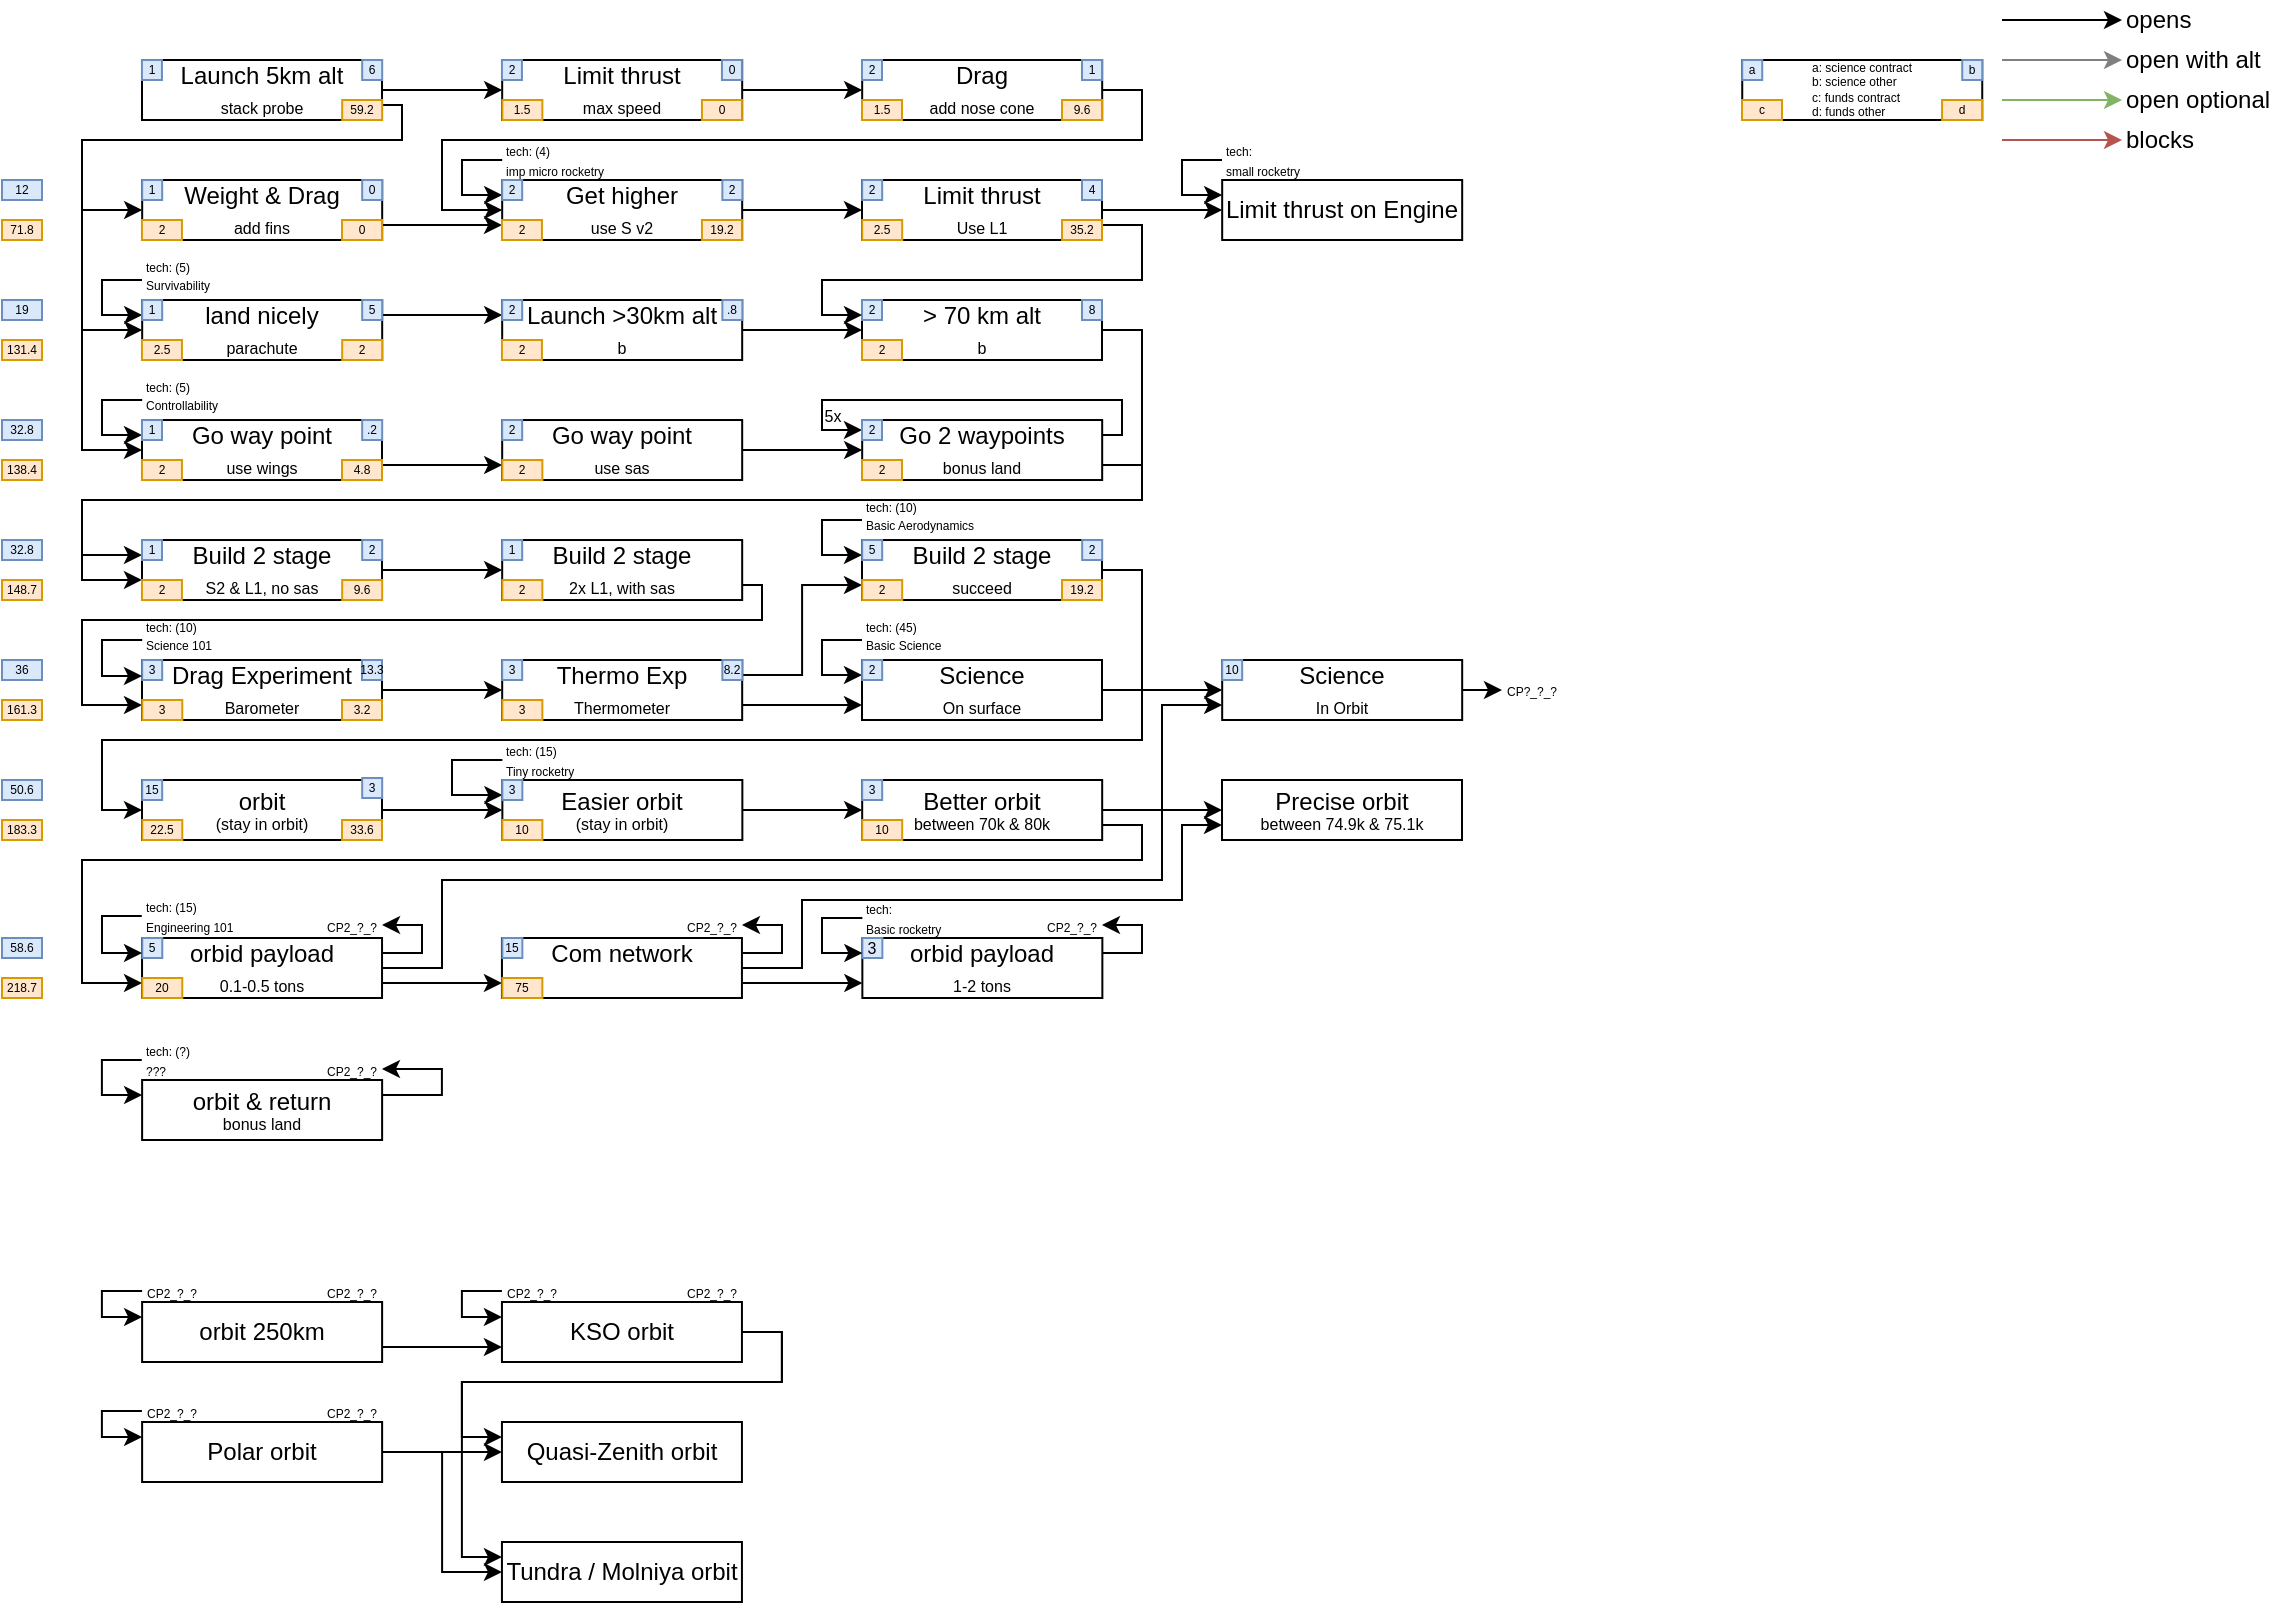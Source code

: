 <mxfile version="13.0.3" type="device"><diagram id="yrG2KUbBidxd4rhL5g-d" name="Page-1"><mxGraphModel dx="1422" dy="822" grid="1" gridSize="10" guides="1" tooltips="1" connect="1" arrows="1" fold="1" page="1" pageScale="1" pageWidth="1169" pageHeight="827" math="0" shadow="0"><root><mxCell id="0"/><mxCell id="1" parent="0"/><mxCell id="3JY1nFL2cjk0xsdYXhQx-1" style="edgeStyle=orthogonalEdgeStyle;rounded=0;orthogonalLoop=1;jettySize=auto;html=1;exitX=1;exitY=0.5;exitDx=0;exitDy=0;entryX=0;entryY=0.5;entryDx=0;entryDy=0;" parent="1" source="SZwrO1sBdmlhg4WE2Vew-1" target="hjC5QdtEhdCF6qf9Yz2r-4" edge="1"><mxGeometry relative="1" as="geometry"><Array as="points"><mxPoint x="210" y="65"/><mxPoint x="210" y="65"/></Array></mxGeometry></mxCell><mxCell id="3JY1nFL2cjk0xsdYXhQx-4" style="edgeStyle=orthogonalEdgeStyle;rounded=0;orthogonalLoop=1;jettySize=auto;html=1;exitX=1;exitY=0.75;exitDx=0;exitDy=0;strokeColor=#000000;fontSize=8;entryX=0;entryY=0.5;entryDx=0;entryDy=0;" parent="1" source="SZwrO1sBdmlhg4WE2Vew-1" target="SZwrO1sBdmlhg4WE2Vew-2" edge="1"><mxGeometry relative="1" as="geometry"><mxPoint x="50" y="250" as="targetPoint"/><mxPoint x="200" y="62.5" as="sourcePoint"/><Array as="points"><mxPoint x="210" y="73"/><mxPoint x="210" y="90"/><mxPoint x="50" y="90"/><mxPoint x="50" y="245"/></Array></mxGeometry></mxCell><mxCell id="3JY1nFL2cjk0xsdYXhQx-45" style="edgeStyle=orthogonalEdgeStyle;rounded=0;orthogonalLoop=1;jettySize=auto;html=1;exitX=1;exitY=0.75;exitDx=0;exitDy=0;entryX=0;entryY=0.5;entryDx=0;entryDy=0;strokeColor=#000000;fontSize=8;" parent="1" source="SZwrO1sBdmlhg4WE2Vew-1" target="hjC5QdtEhdCF6qf9Yz2r-3" edge="1"><mxGeometry relative="1" as="geometry"><Array as="points"><mxPoint x="210" y="73"/><mxPoint x="210" y="90"/><mxPoint x="50" y="90"/><mxPoint x="50" y="125"/></Array></mxGeometry></mxCell><mxCell id="3JY1nFL2cjk0xsdYXhQx-51" style="edgeStyle=orthogonalEdgeStyle;rounded=0;orthogonalLoop=1;jettySize=auto;html=1;exitX=1;exitY=0.75;exitDx=0;exitDy=0;entryX=0;entryY=0.5;entryDx=0;entryDy=0;strokeColor=#000000;fontSize=8;" parent="1" source="SZwrO1sBdmlhg4WE2Vew-1" target="SZwrO1sBdmlhg4WE2Vew-22" edge="1"><mxGeometry relative="1" as="geometry"><mxPoint x="200" y="62.5" as="sourcePoint"/><Array as="points"><mxPoint x="210" y="73"/><mxPoint x="210" y="90"/><mxPoint x="50" y="90"/><mxPoint x="50" y="185"/></Array></mxGeometry></mxCell><mxCell id="SZwrO1sBdmlhg4WE2Vew-1" value="Launch 5km alt&lt;br style=&quot;font-size: 8px&quot;&gt;&lt;font style=&quot;font-size: 8px&quot;&gt;stack probe&lt;/font&gt;" style="rounded=0;whiteSpace=wrap;html=1;" parent="1" vertex="1"><mxGeometry x="80" y="50" width="120" height="30" as="geometry"/></mxCell><mxCell id="SZwrO1sBdmlhg4WE2Vew-34" style="edgeStyle=orthogonalEdgeStyle;rounded=0;orthogonalLoop=1;jettySize=auto;html=1;exitX=1;exitY=0.75;exitDx=0;exitDy=0;entryX=0;entryY=0.75;entryDx=0;entryDy=0;" parent="1" source="SZwrO1sBdmlhg4WE2Vew-2" target="SZwrO1sBdmlhg4WE2Vew-6" edge="1"><mxGeometry relative="1" as="geometry"><mxPoint x="235" y="270" as="targetPoint"/></mxGeometry></mxCell><mxCell id="SZwrO1sBdmlhg4WE2Vew-2" value="Go way point&lt;font style=&quot;font-size: 8px&quot;&gt;&lt;br&gt;&lt;/font&gt;&lt;span style=&quot;font-size: 8px&quot;&gt;use wings&lt;/span&gt;" style="rounded=0;whiteSpace=wrap;html=1;" parent="1" vertex="1"><mxGeometry x="80" y="230.01" width="120" height="30" as="geometry"/></mxCell><mxCell id="SZwrO1sBdmlhg4WE2Vew-31" style="edgeStyle=orthogonalEdgeStyle;rounded=0;orthogonalLoop=1;jettySize=auto;html=1;exitX=1;exitY=0.5;exitDx=0;exitDy=0;entryX=0;entryY=0.5;entryDx=0;entryDy=0;" parent="1" source="SZwrO1sBdmlhg4WE2Vew-6" target="SZwrO1sBdmlhg4WE2Vew-12" edge="1"><mxGeometry relative="1" as="geometry"/></mxCell><mxCell id="SZwrO1sBdmlhg4WE2Vew-6" value="Go way point&lt;font style=&quot;font-size: 8px&quot;&gt;&lt;br&gt;&lt;/font&gt;&lt;span style=&quot;font-size: 8px&quot;&gt;use sas&lt;/span&gt;" style="rounded=0;whiteSpace=wrap;html=1;" parent="1" vertex="1"><mxGeometry x="260.09" y="230.01" width="120" height="30" as="geometry"/></mxCell><mxCell id="S7m_GH-Clogs26KsCjQg-3" style="edgeStyle=orthogonalEdgeStyle;rounded=0;orthogonalLoop=1;jettySize=auto;html=1;exitX=1;exitY=0.25;exitDx=0;exitDy=0;entryX=0;entryY=0.5;entryDx=0;entryDy=0;" parent="1" source="SZwrO1sBdmlhg4WE2Vew-12" target="3JY1nFL2cjk0xsdYXhQx-75" edge="1"><mxGeometry relative="1" as="geometry"><Array as="points"><mxPoint x="570" y="238"/><mxPoint x="570" y="220"/><mxPoint x="420" y="220"/><mxPoint x="420" y="235"/></Array></mxGeometry></mxCell><mxCell id="YNa53Ypn2ipejMuThrFw-12" value="&lt;font style=&quot;font-size: 8px&quot;&gt;5x&lt;/font&gt;" style="edgeLabel;html=1;align=center;verticalAlign=middle;resizable=0;points=[];" parent="S7m_GH-Clogs26KsCjQg-3" vertex="1" connectable="0"><mxGeometry x="-0.151" y="-1" relative="1" as="geometry"><mxPoint x="-82.43" y="8.01" as="offset"/></mxGeometry></mxCell><mxCell id="YNa53Ypn2ipejMuThrFw-7" style="edgeStyle=orthogonalEdgeStyle;rounded=0;orthogonalLoop=1;jettySize=auto;html=1;exitX=1;exitY=0.75;exitDx=0;exitDy=0;entryX=0;entryY=0.666;entryDx=0;entryDy=0;entryPerimeter=0;" parent="1" source="SZwrO1sBdmlhg4WE2Vew-12" target="YNa53Ypn2ipejMuThrFw-1" edge="1"><mxGeometry relative="1" as="geometry"><Array as="points"><mxPoint x="580" y="253"/><mxPoint x="580" y="270"/><mxPoint x="50" y="270"/><mxPoint x="50" y="310"/></Array></mxGeometry></mxCell><mxCell id="SZwrO1sBdmlhg4WE2Vew-12" value="&lt;div&gt;Go 2 waypoints&lt;/div&gt;&lt;font style=&quot;font-size: 8px&quot;&gt;bonus land&lt;/font&gt;" style="rounded=0;whiteSpace=wrap;html=1;" parent="1" vertex="1"><mxGeometry x="440.09" y="230.01" width="120" height="30" as="geometry"/></mxCell><mxCell id="SZwrO1sBdmlhg4WE2Vew-39" style="edgeStyle=orthogonalEdgeStyle;rounded=0;orthogonalLoop=1;jettySize=auto;html=1;exitX=1;exitY=0.5;exitDx=0;exitDy=0;entryX=0;entryY=0.5;entryDx=0;entryDy=0;" parent="1" source="SZwrO1sBdmlhg4WE2Vew-16" target="SZwrO1sBdmlhg4WE2Vew-18" edge="1"><mxGeometry relative="1" as="geometry"/></mxCell><mxCell id="SZwrO1sBdmlhg4WE2Vew-16" value="Launch &amp;gt;30km alt&lt;br style=&quot;font-size: 8px&quot;&gt;&lt;font style=&quot;font-size: 8px&quot;&gt;b&lt;/font&gt;" style="rounded=0;whiteSpace=wrap;html=1;" parent="1" vertex="1"><mxGeometry x="260.09" y="170" width="120" height="30" as="geometry"/></mxCell><mxCell id="YNa53Ypn2ipejMuThrFw-26" style="edgeStyle=orthogonalEdgeStyle;rounded=0;orthogonalLoop=1;jettySize=auto;html=1;exitX=1;exitY=0.5;exitDx=0;exitDy=0;entryX=0;entryY=0.25;entryDx=0;entryDy=0;" parent="1" source="SZwrO1sBdmlhg4WE2Vew-18" target="YNa53Ypn2ipejMuThrFw-1" edge="1"><mxGeometry relative="1" as="geometry"><Array as="points"><mxPoint x="580" y="185"/><mxPoint x="580" y="270"/><mxPoint x="50" y="270"/><mxPoint x="50" y="297"/></Array></mxGeometry></mxCell><mxCell id="SZwrO1sBdmlhg4WE2Vew-18" value="&amp;gt; 70 km alt&lt;br style=&quot;font-size: 8px&quot;&gt;&lt;font style=&quot;font-size: 8px&quot;&gt;b&lt;/font&gt;" style="rounded=0;whiteSpace=wrap;html=1;" parent="1" vertex="1"><mxGeometry x="440" y="170" width="120" height="30" as="geometry"/></mxCell><mxCell id="3JY1nFL2cjk0xsdYXhQx-3" style="edgeStyle=orthogonalEdgeStyle;rounded=0;orthogonalLoop=1;jettySize=auto;html=1;exitX=1;exitY=0.25;exitDx=0;exitDy=0;entryX=0;entryY=0.25;entryDx=0;entryDy=0;fontSize=8;strokeColor=#000000;fillColor=#d5e8d4;" parent="1" source="SZwrO1sBdmlhg4WE2Vew-22" target="SZwrO1sBdmlhg4WE2Vew-16" edge="1"><mxGeometry relative="1" as="geometry"><Array as="points"/></mxGeometry></mxCell><mxCell id="SZwrO1sBdmlhg4WE2Vew-22" value="land nicely&lt;br style=&quot;font-size: 8px&quot;&gt;&lt;font style=&quot;font-size: 8px&quot;&gt;parachute&lt;/font&gt;" style="rounded=0;whiteSpace=wrap;html=1;" parent="1" vertex="1"><mxGeometry x="80.09" y="170" width="120" height="30" as="geometry"/></mxCell><mxCell id="SZwrO1sBdmlhg4WE2Vew-35" style="edgeStyle=orthogonalEdgeStyle;rounded=0;orthogonalLoop=1;jettySize=auto;html=1;exitX=0.5;exitY=1;exitDx=0;exitDy=0;" parent="1" source="SZwrO1sBdmlhg4WE2Vew-16" target="SZwrO1sBdmlhg4WE2Vew-16" edge="1"><mxGeometry relative="1" as="geometry"/></mxCell><mxCell id="YNa53Ypn2ipejMuThrFw-62" style="edgeStyle=orthogonalEdgeStyle;rounded=0;orthogonalLoop=1;jettySize=auto;html=1;exitX=1;exitY=0.75;exitDx=0;exitDy=0;entryX=0;entryY=0.75;entryDx=0;entryDy=0;" parent="1" source="jQaJmfK5De0oodmLdF7I-8" target="SZwrO1sBdmlhg4WE2Vew-84" edge="1"><mxGeometry relative="1" as="geometry"><Array as="points"><mxPoint x="580" y="432"/><mxPoint x="580" y="450"/><mxPoint x="50" y="450"/><mxPoint x="50" y="512"/></Array><mxPoint x="70" y="512" as="targetPoint"/></mxGeometry></mxCell><mxCell id="jQaJmfK5De0oodmLdF7I-6" style="edgeStyle=orthogonalEdgeStyle;rounded=0;orthogonalLoop=1;jettySize=auto;html=1;exitX=1;exitY=0.5;exitDx=0;exitDy=0;entryX=0;entryY=0.5;entryDx=0;entryDy=0;fontSize=6;" parent="1" source="SZwrO1sBdmlhg4WE2Vew-49" target="SZwrO1sBdmlhg4WE2Vew-87" edge="1"><mxGeometry relative="1" as="geometry"/></mxCell><mxCell id="SZwrO1sBdmlhg4WE2Vew-49" value="&lt;div&gt;orbit&lt;/div&gt;&lt;div style=&quot;font-size: 8px&quot;&gt;(stay in orbit)&lt;br&gt;&lt;/div&gt;" style="rounded=0;whiteSpace=wrap;html=1;" parent="1" vertex="1"><mxGeometry x="80" y="410" width="120" height="30" as="geometry"/></mxCell><mxCell id="SZwrO1sBdmlhg4WE2Vew-81" value="&lt;div&gt;orbit &amp;amp; return&lt;br&gt;&lt;/div&gt;&lt;div style=&quot;font-size: 8px&quot;&gt;bonus land&lt;br&gt;&lt;/div&gt;" style="rounded=0;whiteSpace=wrap;html=1;" parent="1" vertex="1"><mxGeometry x="80.06" y="560" width="120" height="30" as="geometry"/></mxCell><mxCell id="SZwrO1sBdmlhg4WE2Vew-96" value="" style="edgeStyle=orthogonalEdgeStyle;rounded=0;orthogonalLoop=1;jettySize=auto;html=1;strokeColor=#000000;exitX=1;exitY=0.75;exitDx=0;exitDy=0;entryX=0;entryY=0.75;entryDx=0;entryDy=0;" parent="1" source="SZwrO1sBdmlhg4WE2Vew-90" target="SZwrO1sBdmlhg4WE2Vew-95" edge="1"><mxGeometry relative="1" as="geometry"/></mxCell><mxCell id="SZwrO1sBdmlhg4WE2Vew-90" value="orbit 250km" style="rounded=0;whiteSpace=wrap;html=1;" parent="1" vertex="1"><mxGeometry x="80.06" y="671" width="120" height="30" as="geometry"/></mxCell><mxCell id="3JY1nFL2cjk0xsdYXhQx-16" style="edgeStyle=orthogonalEdgeStyle;rounded=0;orthogonalLoop=1;jettySize=auto;html=1;exitX=1;exitY=0.5;exitDx=0;exitDy=0;entryX=0;entryY=0.25;entryDx=0;entryDy=0;strokeColor=#000000;fontSize=8;" parent="1" source="SZwrO1sBdmlhg4WE2Vew-95" target="SZwrO1sBdmlhg4WE2Vew-100" edge="1"><mxGeometry relative="1" as="geometry"><Array as="points"><mxPoint x="399.97" y="686"/><mxPoint x="399.97" y="711"/><mxPoint x="239.97" y="711"/><mxPoint x="239.97" y="739"/></Array></mxGeometry></mxCell><mxCell id="3JY1nFL2cjk0xsdYXhQx-17" style="edgeStyle=orthogonalEdgeStyle;rounded=0;orthogonalLoop=1;jettySize=auto;html=1;exitX=1;exitY=0.5;exitDx=0;exitDy=0;strokeColor=#000000;fontSize=8;entryX=0;entryY=0.25;entryDx=0;entryDy=0;" parent="1" source="SZwrO1sBdmlhg4WE2Vew-95" target="SZwrO1sBdmlhg4WE2Vew-102" edge="1"><mxGeometry relative="1" as="geometry"><mxPoint x="249.97" y="799" as="targetPoint"/><Array as="points"><mxPoint x="399.97" y="686"/><mxPoint x="399.97" y="711"/><mxPoint x="239.97" y="711"/><mxPoint x="239.97" y="799"/></Array></mxGeometry></mxCell><mxCell id="SZwrO1sBdmlhg4WE2Vew-95" value="&lt;span&gt;KSO orbit&lt;/span&gt;" style="rounded=0;whiteSpace=wrap;html=1;" parent="1" vertex="1"><mxGeometry x="259.97" y="671" width="120" height="30" as="geometry"/></mxCell><mxCell id="IgeOk36QojfOdhvd_kqg-1" style="edgeStyle=orthogonalEdgeStyle;rounded=0;orthogonalLoop=1;jettySize=auto;html=1;exitX=1;exitY=0.5;exitDx=0;exitDy=0;entryX=0;entryY=0.75;entryDx=0;entryDy=0;" parent="1" source="SZwrO1sBdmlhg4WE2Vew-84" target="YNa53Ypn2ipejMuThrFw-51" edge="1"><mxGeometry relative="1" as="geometry"><Array as="points"><mxPoint x="230" y="504"/><mxPoint x="230" y="460"/><mxPoint x="590" y="460"/><mxPoint x="590" y="373"/></Array></mxGeometry></mxCell><mxCell id="IgeOk36QojfOdhvd_kqg-4" style="edgeStyle=orthogonalEdgeStyle;rounded=0;orthogonalLoop=1;jettySize=auto;html=1;exitX=1;exitY=0.75;exitDx=0;exitDy=0;entryX=0;entryY=0.75;entryDx=0;entryDy=0;fontSize=6;" parent="1" source="SZwrO1sBdmlhg4WE2Vew-84" target="IgeOk36QojfOdhvd_kqg-3" edge="1"><mxGeometry relative="1" as="geometry"/></mxCell><mxCell id="SZwrO1sBdmlhg4WE2Vew-84" value="&lt;div&gt;orbid payload&lt;/div&gt;&lt;div&gt;&lt;font style=&quot;font-size: 8px&quot;&gt;0.1-0.5 tons&lt;/font&gt;&lt;br&gt;&lt;/div&gt;" style="rounded=0;whiteSpace=wrap;html=1;" parent="1" vertex="1"><mxGeometry x="80.02" y="489" width="120" height="30" as="geometry"/></mxCell><mxCell id="jQaJmfK5De0oodmLdF7I-9" style="edgeStyle=orthogonalEdgeStyle;rounded=0;orthogonalLoop=1;jettySize=auto;html=1;exitX=1;exitY=0.5;exitDx=0;exitDy=0;entryX=0;entryY=0.5;entryDx=0;entryDy=0;fontSize=6;" parent="1" source="SZwrO1sBdmlhg4WE2Vew-87" target="jQaJmfK5De0oodmLdF7I-8" edge="1"><mxGeometry relative="1" as="geometry"/></mxCell><mxCell id="SZwrO1sBdmlhg4WE2Vew-87" value="&lt;div&gt;&lt;div&gt;Easier orbit&lt;/div&gt;&lt;div style=&quot;font-size: 8px&quot;&gt;(stay in orbit)&lt;/div&gt;&lt;/div&gt;" style="rounded=0;whiteSpace=wrap;html=1;" parent="1" vertex="1"><mxGeometry x="260.18" y="410" width="120" height="30" as="geometry"/></mxCell><mxCell id="3JY1nFL2cjk0xsdYXhQx-18" style="edgeStyle=orthogonalEdgeStyle;rounded=0;orthogonalLoop=1;jettySize=auto;html=1;exitX=1;exitY=0.5;exitDx=0;exitDy=0;entryX=0;entryY=0.5;entryDx=0;entryDy=0;strokeColor=#000000;fontSize=8;" parent="1" source="SZwrO1sBdmlhg4WE2Vew-99" target="SZwrO1sBdmlhg4WE2Vew-100" edge="1"><mxGeometry relative="1" as="geometry"/></mxCell><mxCell id="3JY1nFL2cjk0xsdYXhQx-19" style="edgeStyle=orthogonalEdgeStyle;rounded=0;orthogonalLoop=1;jettySize=auto;html=1;exitX=1;exitY=0.5;exitDx=0;exitDy=0;entryX=0;entryY=0.5;entryDx=0;entryDy=0;strokeColor=#000000;fontSize=8;" parent="1" source="SZwrO1sBdmlhg4WE2Vew-99" target="SZwrO1sBdmlhg4WE2Vew-102" edge="1"><mxGeometry relative="1" as="geometry"/></mxCell><mxCell id="SZwrO1sBdmlhg4WE2Vew-99" value="Polar orbit" style="rounded=0;whiteSpace=wrap;html=1;" parent="1" vertex="1"><mxGeometry x="80.06" y="731" width="120" height="30" as="geometry"/></mxCell><mxCell id="SZwrO1sBdmlhg4WE2Vew-100" value="Quasi-Zenith orbit" style="rounded=0;whiteSpace=wrap;html=1;" parent="1" vertex="1"><mxGeometry x="259.97" y="731" width="120" height="30" as="geometry"/></mxCell><mxCell id="SZwrO1sBdmlhg4WE2Vew-102" value="Tundra / Molniya orbit" style="rounded=0;whiteSpace=wrap;html=1;" parent="1" vertex="1"><mxGeometry x="259.97" y="791" width="120" height="30" as="geometry"/></mxCell><mxCell id="M4nwzfkNvxjOx-hK2zbK-3" style="edgeStyle=orthogonalEdgeStyle;rounded=0;orthogonalLoop=1;jettySize=auto;html=1;exitX=1;exitY=0.75;exitDx=0;exitDy=0;" parent="1" source="hjC5QdtEhdCF6qf9Yz2r-3" edge="1"><mxGeometry relative="1" as="geometry"><mxPoint x="260" y="132.55" as="targetPoint"/></mxGeometry></mxCell><mxCell id="hjC5QdtEhdCF6qf9Yz2r-3" value="Weight &amp;amp; Drag&lt;br style=&quot;font-size: 8px&quot;&gt;&lt;font style=&quot;font-size: 8px&quot;&gt;add fins&lt;/font&gt;" style="rounded=0;whiteSpace=wrap;html=1;" parent="1" vertex="1"><mxGeometry x="80.09" y="110" width="120" height="30" as="geometry"/></mxCell><mxCell id="3JY1nFL2cjk0xsdYXhQx-44" style="edgeStyle=orthogonalEdgeStyle;rounded=0;orthogonalLoop=1;jettySize=auto;html=1;exitX=1;exitY=0.5;exitDx=0;exitDy=0;entryX=0;entryY=0.5;entryDx=0;entryDy=0;strokeColor=#000000;fontSize=8;" parent="1" source="hjC5QdtEhdCF6qf9Yz2r-4" target="3JY1nFL2cjk0xsdYXhQx-43" edge="1"><mxGeometry relative="1" as="geometry"/></mxCell><mxCell id="hjC5QdtEhdCF6qf9Yz2r-4" value="Limit thrust&lt;br style=&quot;font-size: 8px&quot;&gt;&lt;font style=&quot;font-size: 8px&quot;&gt;max speed&lt;/font&gt;" style="rounded=0;whiteSpace=wrap;html=1;" parent="1" vertex="1"><mxGeometry x="260.09" y="50" width="120" height="30" as="geometry"/></mxCell><mxCell id="3JY1nFL2cjk0xsdYXhQx-13" value="Limit thrust on Engine" style="rounded=0;whiteSpace=wrap;html=1;" parent="1" vertex="1"><mxGeometry x="620.09" y="110" width="120" height="30" as="geometry"/></mxCell><mxCell id="3JY1nFL2cjk0xsdYXhQx-23" style="edgeStyle=orthogonalEdgeStyle;rounded=0;orthogonalLoop=1;jettySize=auto;html=1;exitX=0;exitY=0.5;exitDx=0;exitDy=0;strokeColor=#000000;fontSize=8;entryX=0;entryY=0.25;entryDx=0;entryDy=0;" parent="1" source="3JY1nFL2cjk0xsdYXhQx-22" target="3JY1nFL2cjk0xsdYXhQx-13" edge="1"><mxGeometry relative="1" as="geometry"><mxPoint x="430" y="118" as="targetPoint"/><Array as="points"><mxPoint x="600" y="100"/><mxPoint x="600" y="117"/></Array></mxGeometry></mxCell><mxCell id="3JY1nFL2cjk0xsdYXhQx-22" value="&lt;font style=&quot;line-height: 100%&quot;&gt;&lt;font style=&quot;font-size: 6px&quot;&gt;tech:&lt;br&gt;small rocketry&lt;/font&gt;&lt;br&gt;&lt;/font&gt;" style="text;html=1;strokeColor=none;fillColor=none;align=left;verticalAlign=middle;whiteSpace=wrap;rounded=0;fontSize=8;spacing=2;" parent="1" vertex="1"><mxGeometry x="620" y="90" width="40" height="20" as="geometry"/></mxCell><mxCell id="3JY1nFL2cjk0xsdYXhQx-25" style="edgeStyle=orthogonalEdgeStyle;rounded=0;orthogonalLoop=1;jettySize=auto;html=1;exitX=0;exitY=0.5;exitDx=0;exitDy=0;strokeColor=#000000;fontSize=8;entryX=0;entryY=0.25;entryDx=0;entryDy=0;" parent="1" source="3JY1nFL2cjk0xsdYXhQx-24" target="SZwrO1sBdmlhg4WE2Vew-95" edge="1"><mxGeometry relative="1" as="geometry"><mxPoint x="249.97" y="671" as="targetPoint"/><Array as="points"><mxPoint x="239.97" y="665"/><mxPoint x="239.97" y="679"/></Array></mxGeometry></mxCell><mxCell id="3JY1nFL2cjk0xsdYXhQx-24" value="&lt;font style=&quot;font-size: 6px&quot;&gt;CP2_?_?&lt;/font&gt;" style="text;html=1;strokeColor=none;fillColor=none;align=center;verticalAlign=middle;whiteSpace=wrap;rounded=0;fontSize=8;" parent="1" vertex="1"><mxGeometry x="259.97" y="661" width="30" height="9" as="geometry"/></mxCell><mxCell id="3JY1nFL2cjk0xsdYXhQx-27" style="edgeStyle=orthogonalEdgeStyle;rounded=0;orthogonalLoop=1;jettySize=auto;html=1;exitX=0;exitY=0.5;exitDx=0;exitDy=0;strokeColor=#000000;fontSize=8;entryX=0;entryY=0.25;entryDx=0;entryDy=0;" parent="1" source="3JY1nFL2cjk0xsdYXhQx-26" target="SZwrO1sBdmlhg4WE2Vew-90" edge="1"><mxGeometry relative="1" as="geometry"><mxPoint x="59.97" y="679" as="targetPoint"/><Array as="points"><mxPoint x="59.97" y="665"/><mxPoint x="59.97" y="679"/></Array></mxGeometry></mxCell><mxCell id="3JY1nFL2cjk0xsdYXhQx-26" value="&lt;font style=&quot;font-size: 6px&quot;&gt;CP2_?_?&lt;/font&gt;" style="text;html=1;strokeColor=none;fillColor=none;align=center;verticalAlign=middle;whiteSpace=wrap;rounded=0;fontSize=8;" parent="1" vertex="1"><mxGeometry x="80.06" y="661" width="30" height="9" as="geometry"/></mxCell><mxCell id="3JY1nFL2cjk0xsdYXhQx-31" style="edgeStyle=orthogonalEdgeStyle;rounded=0;orthogonalLoop=1;jettySize=auto;html=1;exitX=0;exitY=0.5;exitDx=0;exitDy=0;strokeColor=#000000;fontSize=8;entryX=0;entryY=0.25;entryDx=0;entryDy=0;" parent="1" source="3JY1nFL2cjk0xsdYXhQx-30" target="SZwrO1sBdmlhg4WE2Vew-99" edge="1"><mxGeometry relative="1" as="geometry"><mxPoint x="69.97" y="739" as="targetPoint"/><Array as="points"><mxPoint x="59.97" y="726"/><mxPoint x="59.97" y="738"/></Array></mxGeometry></mxCell><mxCell id="3JY1nFL2cjk0xsdYXhQx-30" value="&lt;font style=&quot;font-size: 6px&quot;&gt;CP2_?_?&lt;/font&gt;" style="text;html=1;strokeColor=none;fillColor=none;align=center;verticalAlign=middle;whiteSpace=wrap;rounded=0;fontSize=8;" parent="1" vertex="1"><mxGeometry x="79.97" y="721" width="30" height="9" as="geometry"/></mxCell><mxCell id="3JY1nFL2cjk0xsdYXhQx-38" style="edgeStyle=orthogonalEdgeStyle;rounded=0;orthogonalLoop=1;jettySize=auto;html=1;exitX=0;exitY=0.5;exitDx=0;exitDy=0;strokeColor=#000000;fontSize=8;entryX=0;entryY=0.25;entryDx=0;entryDy=0;" parent="1" source="3JY1nFL2cjk0xsdYXhQx-37" target="3JY1nFL2cjk0xsdYXhQx-39" edge="1"><mxGeometry relative="1" as="geometry"><mxPoint x="250" y="118" as="targetPoint"/><Array as="points"><mxPoint x="240" y="100"/><mxPoint x="240" y="118"/></Array></mxGeometry></mxCell><mxCell id="3JY1nFL2cjk0xsdYXhQx-37" value="&lt;font style=&quot;line-height: 100%&quot;&gt;&lt;font style=&quot;font-size: 6px&quot;&gt;tech: (4)&lt;br&gt;imp micro rocketry&lt;/font&gt;&lt;br&gt;&lt;/font&gt;" style="text;html=1;strokeColor=none;fillColor=none;align=left;verticalAlign=middle;whiteSpace=wrap;rounded=0;fontSize=8;spacing=2;" parent="1" vertex="1"><mxGeometry x="260.09" y="90" width="60.09" height="20" as="geometry"/></mxCell><mxCell id="MhdYzDsWfQZJqdbxx2Wy-2" style="edgeStyle=orthogonalEdgeStyle;rounded=0;orthogonalLoop=1;jettySize=auto;html=1;exitX=1;exitY=0.5;exitDx=0;exitDy=0;entryX=0;entryY=0.5;entryDx=0;entryDy=0;" parent="1" source="3JY1nFL2cjk0xsdYXhQx-39" target="MhdYzDsWfQZJqdbxx2Wy-1" edge="1"><mxGeometry relative="1" as="geometry"/></mxCell><mxCell id="3JY1nFL2cjk0xsdYXhQx-39" value="Get higher&lt;br style=&quot;font-size: 8px&quot;&gt;&lt;font style=&quot;font-size: 8px&quot;&gt;use S v2&lt;/font&gt;" style="rounded=0;whiteSpace=wrap;html=1;" parent="1" vertex="1"><mxGeometry x="260.09" y="110" width="120" height="30" as="geometry"/></mxCell><mxCell id="M4nwzfkNvxjOx-hK2zbK-2" style="edgeStyle=orthogonalEdgeStyle;rounded=0;orthogonalLoop=1;jettySize=auto;html=1;exitX=1;exitY=0.5;exitDx=0;exitDy=0;entryX=0;entryY=0.5;entryDx=0;entryDy=0;" parent="1" source="3JY1nFL2cjk0xsdYXhQx-43" target="3JY1nFL2cjk0xsdYXhQx-39" edge="1"><mxGeometry relative="1" as="geometry"><mxPoint x="260" y="130" as="targetPoint"/><Array as="points"><mxPoint x="580" y="65"/><mxPoint x="580" y="90"/><mxPoint x="230" y="90"/><mxPoint x="230" y="125"/></Array></mxGeometry></mxCell><mxCell id="3JY1nFL2cjk0xsdYXhQx-43" value="Drag&lt;br style=&quot;font-size: 8px&quot;&gt;&lt;font style=&quot;font-size: 8px&quot;&gt;add nose cone&lt;/font&gt;" style="rounded=0;whiteSpace=wrap;html=1;" parent="1" vertex="1"><mxGeometry x="440.09" y="50" width="120" height="30" as="geometry"/></mxCell><mxCell id="3JY1nFL2cjk0xsdYXhQx-46" value="" style="group" parent="1" vertex="1" connectable="0"><mxGeometry x="1010" y="20" width="140" height="80" as="geometry"/></mxCell><mxCell id="SZwrO1sBdmlhg4WE2Vew-56" value="" style="group" parent="3JY1nFL2cjk0xsdYXhQx-46" vertex="1" connectable="0"><mxGeometry width="100" height="20" as="geometry"/></mxCell><mxCell id="SZwrO1sBdmlhg4WE2Vew-64" value="" style="group" parent="SZwrO1sBdmlhg4WE2Vew-56" vertex="1" connectable="0"><mxGeometry width="100" height="20" as="geometry"/></mxCell><mxCell id="SZwrO1sBdmlhg4WE2Vew-54" value="" style="endArrow=classic;html=1;strokeColor=#000000;" parent="SZwrO1sBdmlhg4WE2Vew-64" target="SZwrO1sBdmlhg4WE2Vew-55" edge="1"><mxGeometry width="50" height="50" relative="1" as="geometry"><mxPoint y="10" as="sourcePoint"/><mxPoint x="60" y="10" as="targetPoint"/></mxGeometry></mxCell><mxCell id="SZwrO1sBdmlhg4WE2Vew-55" value="&lt;div align=&quot;left&quot;&gt;opens&lt;/div&gt;" style="text;html=1;strokeColor=none;fillColor=none;align=left;verticalAlign=middle;whiteSpace=wrap;rounded=0;" parent="SZwrO1sBdmlhg4WE2Vew-64" vertex="1"><mxGeometry x="60" width="40" height="20" as="geometry"/></mxCell><mxCell id="SZwrO1sBdmlhg4WE2Vew-65" value="" style="group" parent="3JY1nFL2cjk0xsdYXhQx-46" vertex="1" connectable="0"><mxGeometry y="20" width="140" height="20" as="geometry"/></mxCell><mxCell id="SZwrO1sBdmlhg4WE2Vew-66" value="" style="group" parent="SZwrO1sBdmlhg4WE2Vew-65" vertex="1" connectable="0"><mxGeometry width="140" height="20" as="geometry"/></mxCell><mxCell id="SZwrO1sBdmlhg4WE2Vew-67" value="" style="endArrow=classic;html=1;strokeColor=#808080;" parent="SZwrO1sBdmlhg4WE2Vew-66" target="SZwrO1sBdmlhg4WE2Vew-68" edge="1"><mxGeometry width="50" height="50" relative="1" as="geometry"><mxPoint y="10" as="sourcePoint"/><mxPoint x="60" y="10" as="targetPoint"/></mxGeometry></mxCell><mxCell id="SZwrO1sBdmlhg4WE2Vew-68" value="&lt;div align=&quot;left&quot;&gt;open with alt&lt;/div&gt;" style="text;html=1;strokeColor=none;fillColor=none;align=left;verticalAlign=middle;whiteSpace=wrap;rounded=0;" parent="SZwrO1sBdmlhg4WE2Vew-66" vertex="1"><mxGeometry x="60" width="80" height="20" as="geometry"/></mxCell><mxCell id="SZwrO1sBdmlhg4WE2Vew-70" value="" style="group" parent="3JY1nFL2cjk0xsdYXhQx-46" vertex="1" connectable="0"><mxGeometry y="40" width="140" height="20" as="geometry"/></mxCell><mxCell id="SZwrO1sBdmlhg4WE2Vew-71" value="" style="group" parent="SZwrO1sBdmlhg4WE2Vew-70" vertex="1" connectable="0"><mxGeometry width="140" height="20" as="geometry"/></mxCell><mxCell id="SZwrO1sBdmlhg4WE2Vew-72" value="" style="endArrow=classic;html=1;strokeColor=#82b366;fillColor=#d5e8d4;" parent="SZwrO1sBdmlhg4WE2Vew-71" target="SZwrO1sBdmlhg4WE2Vew-73" edge="1"><mxGeometry width="50" height="50" relative="1" as="geometry"><mxPoint y="10" as="sourcePoint"/><mxPoint x="60" y="10" as="targetPoint"/></mxGeometry></mxCell><mxCell id="SZwrO1sBdmlhg4WE2Vew-73" value="&lt;div align=&quot;left&quot;&gt;open optional&lt;/div&gt;" style="text;html=1;strokeColor=none;fillColor=none;align=left;verticalAlign=middle;whiteSpace=wrap;rounded=0;" parent="SZwrO1sBdmlhg4WE2Vew-71" vertex="1"><mxGeometry x="60" width="80" height="20" as="geometry"/></mxCell><mxCell id="SZwrO1sBdmlhg4WE2Vew-74" value="" style="group" parent="3JY1nFL2cjk0xsdYXhQx-46" vertex="1" connectable="0"><mxGeometry y="60" width="140" height="20" as="geometry"/></mxCell><mxCell id="SZwrO1sBdmlhg4WE2Vew-75" value="" style="group" parent="SZwrO1sBdmlhg4WE2Vew-74" vertex="1" connectable="0"><mxGeometry width="140" height="20" as="geometry"/></mxCell><mxCell id="SZwrO1sBdmlhg4WE2Vew-76" value="" style="endArrow=classic;html=1;strokeColor=#b85450;fillColor=#f8cecc;" parent="SZwrO1sBdmlhg4WE2Vew-75" target="SZwrO1sBdmlhg4WE2Vew-77" edge="1"><mxGeometry width="50" height="50" relative="1" as="geometry"><mxPoint y="10" as="sourcePoint"/><mxPoint x="60" y="10" as="targetPoint"/></mxGeometry></mxCell><mxCell id="SZwrO1sBdmlhg4WE2Vew-77" value="blocks" style="text;html=1;strokeColor=none;fillColor=none;align=left;verticalAlign=middle;whiteSpace=wrap;rounded=0;" parent="SZwrO1sBdmlhg4WE2Vew-75" vertex="1"><mxGeometry x="60" width="80" height="20" as="geometry"/></mxCell><mxCell id="3JY1nFL2cjk0xsdYXhQx-53" style="edgeStyle=orthogonalEdgeStyle;rounded=0;orthogonalLoop=1;jettySize=auto;html=1;exitX=0;exitY=0.5;exitDx=0;exitDy=0;strokeColor=#000000;fontSize=8;entryX=0;entryY=0.25;entryDx=0;entryDy=0;" parent="1" source="3JY1nFL2cjk0xsdYXhQx-52" target="SZwrO1sBdmlhg4WE2Vew-2" edge="1"><mxGeometry relative="1" as="geometry"><mxPoint x="70" y="238" as="targetPoint"/><Array as="points"><mxPoint x="60" y="220"/><mxPoint x="60" y="238"/></Array></mxGeometry></mxCell><mxCell id="3JY1nFL2cjk0xsdYXhQx-52" value="&lt;font style=&quot;line-height: 100%&quot;&gt;&lt;font style=&quot;font-size: 6px&quot;&gt;tech: (5)&lt;br&gt;Controllability&lt;/font&gt;&lt;br&gt;&lt;/font&gt;" style="text;html=1;strokeColor=none;fillColor=none;align=left;verticalAlign=bottom;whiteSpace=wrap;rounded=0;fontSize=8;spacing=2;" parent="1" vertex="1"><mxGeometry x="80.09" y="210.01" width="60.09" height="20" as="geometry"/></mxCell><mxCell id="3JY1nFL2cjk0xsdYXhQx-55" style="edgeStyle=orthogonalEdgeStyle;rounded=0;orthogonalLoop=1;jettySize=auto;html=1;exitX=0;exitY=0.5;exitDx=0;exitDy=0;strokeColor=#000000;fontSize=8;entryX=0;entryY=0.25;entryDx=0;entryDy=0;" parent="1" source="3JY1nFL2cjk0xsdYXhQx-54" target="SZwrO1sBdmlhg4WE2Vew-22" edge="1"><mxGeometry relative="1" as="geometry"><mxPoint x="70" y="178" as="targetPoint"/><Array as="points"><mxPoint x="60" y="160"/><mxPoint x="60" y="178"/></Array></mxGeometry></mxCell><mxCell id="3JY1nFL2cjk0xsdYXhQx-54" value="&lt;font style=&quot;line-height: 100%&quot;&gt;&lt;font style=&quot;font-size: 6px&quot;&gt;tech: (5)&lt;br&gt;Survivability&lt;/font&gt;&lt;br&gt;&lt;/font&gt;" style="text;html=1;strokeColor=none;fillColor=none;align=left;verticalAlign=bottom;whiteSpace=wrap;rounded=0;fontSize=8;spacing=2;" parent="1" vertex="1"><mxGeometry x="80" y="150" width="60.09" height="20" as="geometry"/></mxCell><mxCell id="3JY1nFL2cjk0xsdYXhQx-63" value="2" style="text;html=1;strokeColor=#6c8ebf;fillColor=#dae8fc;align=center;verticalAlign=middle;whiteSpace=wrap;rounded=0;fontSize=6;" parent="1" vertex="1"><mxGeometry x="440" y="50" width="10" height="10" as="geometry"/></mxCell><mxCell id="3JY1nFL2cjk0xsdYXhQx-64" value="1" style="text;html=1;strokeColor=#6c8ebf;fillColor=#dae8fc;align=center;verticalAlign=middle;whiteSpace=wrap;rounded=0;fontSize=6;" parent="1" vertex="1"><mxGeometry x="80.09" y="110" width="10" height="10" as="geometry"/></mxCell><mxCell id="3JY1nFL2cjk0xsdYXhQx-65" value="2" style="text;html=1;strokeColor=#6c8ebf;fillColor=#dae8fc;align=center;verticalAlign=middle;whiteSpace=wrap;rounded=0;fontSize=6;" parent="1" vertex="1"><mxGeometry x="260.09" y="110" width="10" height="10" as="geometry"/></mxCell><mxCell id="3JY1nFL2cjk0xsdYXhQx-70" value="1" style="text;html=1;strokeColor=#6c8ebf;fillColor=#dae8fc;align=center;verticalAlign=middle;whiteSpace=wrap;rounded=0;fontSize=6;" parent="1" vertex="1"><mxGeometry x="80.09" y="170" width="10" height="10" as="geometry"/></mxCell><mxCell id="3JY1nFL2cjk0xsdYXhQx-71" value="1" style="text;html=1;strokeColor=#6c8ebf;fillColor=#dae8fc;align=center;verticalAlign=middle;whiteSpace=wrap;rounded=0;fontSize=6;" parent="1" vertex="1"><mxGeometry x="80" y="230.01" width="10" height="10" as="geometry"/></mxCell><mxCell id="3JY1nFL2cjk0xsdYXhQx-72" value="2" style="text;html=1;strokeColor=#6c8ebf;fillColor=#dae8fc;align=center;verticalAlign=middle;whiteSpace=wrap;rounded=0;fontSize=6;" parent="1" vertex="1"><mxGeometry x="260.09" y="170" width="10" height="10" as="geometry"/></mxCell><mxCell id="3JY1nFL2cjk0xsdYXhQx-73" value="2" style="text;html=1;strokeColor=#6c8ebf;fillColor=#dae8fc;align=center;verticalAlign=middle;whiteSpace=wrap;rounded=0;fontSize=6;" parent="1" vertex="1"><mxGeometry x="440" y="170" width="10" height="10" as="geometry"/></mxCell><mxCell id="3JY1nFL2cjk0xsdYXhQx-74" value="2" style="text;html=1;strokeColor=#6c8ebf;fillColor=#dae8fc;align=center;verticalAlign=middle;whiteSpace=wrap;rounded=0;fontSize=6;" parent="1" vertex="1"><mxGeometry x="260.09" y="230.01" width="10" height="10" as="geometry"/></mxCell><mxCell id="3JY1nFL2cjk0xsdYXhQx-75" value="2" style="text;html=1;strokeColor=#6c8ebf;fillColor=#dae8fc;align=center;verticalAlign=middle;whiteSpace=wrap;rounded=0;fontSize=6;" parent="1" vertex="1"><mxGeometry x="440" y="230.01" width="10" height="10" as="geometry"/></mxCell><mxCell id="3JY1nFL2cjk0xsdYXhQx-77" value="15" style="text;html=1;strokeColor=#6c8ebf;fillColor=#dae8fc;align=center;verticalAlign=middle;whiteSpace=wrap;rounded=0;fontSize=6;" parent="1" vertex="1"><mxGeometry x="80.09" y="410" width="10" height="10" as="geometry"/></mxCell><mxCell id="3JY1nFL2cjk0xsdYXhQx-78" value="5" style="text;html=1;strokeColor=#6c8ebf;fillColor=#dae8fc;align=center;verticalAlign=middle;whiteSpace=wrap;rounded=0;fontSize=6;" parent="1" vertex="1"><mxGeometry x="80.14" y="489" width="10" height="10" as="geometry"/></mxCell><mxCell id="MhdYzDsWfQZJqdbxx2Wy-3" style="edgeStyle=orthogonalEdgeStyle;rounded=0;orthogonalLoop=1;jettySize=auto;html=1;exitX=1;exitY=0.5;exitDx=0;exitDy=0;entryX=0;entryY=0.5;entryDx=0;entryDy=0;" parent="1" source="MhdYzDsWfQZJqdbxx2Wy-1" target="3JY1nFL2cjk0xsdYXhQx-13" edge="1"><mxGeometry relative="1" as="geometry"/></mxCell><mxCell id="MhdYzDsWfQZJqdbxx2Wy-4" style="edgeStyle=orthogonalEdgeStyle;rounded=0;orthogonalLoop=1;jettySize=auto;html=1;exitX=1;exitY=0.75;exitDx=0;exitDy=0;entryX=0;entryY=0.75;entryDx=0;entryDy=0;" parent="1" source="MhdYzDsWfQZJqdbxx2Wy-1" target="3JY1nFL2cjk0xsdYXhQx-73" edge="1"><mxGeometry relative="1" as="geometry"><mxPoint x="420" y="170" as="targetPoint"/></mxGeometry></mxCell><mxCell id="MhdYzDsWfQZJqdbxx2Wy-1" value="Limit thrust&lt;br style=&quot;font-size: 8px&quot;&gt;&lt;span style=&quot;font-size: 8px&quot;&gt;Use L1&lt;/span&gt;" style="rounded=0;whiteSpace=wrap;html=1;" parent="1" vertex="1"><mxGeometry x="440" y="110" width="120" height="30" as="geometry"/></mxCell><mxCell id="MhdYzDsWfQZJqdbxx2Wy-5" value="2" style="text;html=1;strokeColor=#6c8ebf;fillColor=#dae8fc;align=center;verticalAlign=middle;whiteSpace=wrap;rounded=0;fontSize=6;" parent="1" vertex="1"><mxGeometry x="440.09" y="110" width="10" height="10" as="geometry"/></mxCell><mxCell id="YNa53Ypn2ipejMuThrFw-8" style="edgeStyle=orthogonalEdgeStyle;rounded=0;orthogonalLoop=1;jettySize=auto;html=1;exitX=1;exitY=0.5;exitDx=0;exitDy=0;entryX=0;entryY=0.5;entryDx=0;entryDy=0;" parent="1" source="YNa53Ypn2ipejMuThrFw-1" target="YNa53Ypn2ipejMuThrFw-4" edge="1"><mxGeometry relative="1" as="geometry"/></mxCell><mxCell id="YNa53Ypn2ipejMuThrFw-1" value="Build 2 stage&lt;font style=&quot;font-size: 8px&quot;&gt;&lt;br&gt;&lt;/font&gt;&lt;span style=&quot;font-size: 8px&quot;&gt;S2 &amp;amp; L1, no sas&lt;/span&gt;" style="rounded=0;whiteSpace=wrap;html=1;" parent="1" vertex="1"><mxGeometry x="80" y="290.01" width="120" height="30" as="geometry"/></mxCell><mxCell id="YNa53Ypn2ipejMuThrFw-3" value="1" style="text;html=1;strokeColor=#6c8ebf;fillColor=#dae8fc;align=center;verticalAlign=middle;whiteSpace=wrap;rounded=0;fontSize=6;" parent="1" vertex="1"><mxGeometry x="80" y="290.01" width="10" height="10" as="geometry"/></mxCell><mxCell id="YNa53Ypn2ipejMuThrFw-13" style="edgeStyle=orthogonalEdgeStyle;rounded=0;orthogonalLoop=1;jettySize=auto;html=1;exitX=1;exitY=0.75;exitDx=0;exitDy=0;entryX=0;entryY=0.75;entryDx=0;entryDy=0;" parent="1" source="YNa53Ypn2ipejMuThrFw-4" target="YNa53Ypn2ipejMuThrFw-9" edge="1"><mxGeometry relative="1" as="geometry"><mxPoint x="70" y="373" as="targetPoint"/><Array as="points"><mxPoint x="390" y="313"/><mxPoint x="390" y="330"/><mxPoint x="50" y="330"/><mxPoint x="50" y="373"/></Array></mxGeometry></mxCell><mxCell id="YNa53Ypn2ipejMuThrFw-22" style="edgeStyle=orthogonalEdgeStyle;rounded=0;orthogonalLoop=1;jettySize=auto;html=1;exitX=1;exitY=0.25;exitDx=0;exitDy=0;entryX=0;entryY=0.75;entryDx=0;entryDy=0;" parent="1" source="YNa53Ypn2ipejMuThrFw-15" target="YNa53Ypn2ipejMuThrFw-21" edge="1"><mxGeometry relative="1" as="geometry"/></mxCell><mxCell id="YNa53Ypn2ipejMuThrFw-4" value="Build 2 stage&lt;font style=&quot;font-size: 8px&quot;&gt;&lt;br&gt;&lt;/font&gt;&lt;span style=&quot;font-size: 8px&quot;&gt;2x L1, with sas&lt;/span&gt;" style="rounded=0;whiteSpace=wrap;html=1;" parent="1" vertex="1"><mxGeometry x="260.09" y="290.01" width="120" height="30" as="geometry"/></mxCell><mxCell id="YNa53Ypn2ipejMuThrFw-5" value="1" style="text;html=1;strokeColor=#6c8ebf;fillColor=#dae8fc;align=center;verticalAlign=middle;whiteSpace=wrap;rounded=0;fontSize=6;" parent="1" vertex="1"><mxGeometry x="260.09" y="290.01" width="10" height="10" as="geometry"/></mxCell><mxCell id="YNa53Ypn2ipejMuThrFw-16" style="edgeStyle=orthogonalEdgeStyle;rounded=0;orthogonalLoop=1;jettySize=auto;html=1;exitX=1;exitY=0.5;exitDx=0;exitDy=0;entryX=0;entryY=0.5;entryDx=0;entryDy=0;" parent="1" source="YNa53Ypn2ipejMuThrFw-9" target="YNa53Ypn2ipejMuThrFw-15" edge="1"><mxGeometry relative="1" as="geometry"/></mxCell><mxCell id="YNa53Ypn2ipejMuThrFw-9" value="Drag Experiment&lt;font style=&quot;font-size: 8px&quot;&gt;&lt;br&gt;&lt;/font&gt;&lt;span style=&quot;font-size: 8px&quot;&gt;Barometer&lt;/span&gt;" style="rounded=0;whiteSpace=wrap;html=1;" parent="1" vertex="1"><mxGeometry x="80" y="350" width="120" height="30" as="geometry"/></mxCell><mxCell id="YNa53Ypn2ipejMuThrFw-10" value="3" style="text;html=1;strokeColor=#6c8ebf;fillColor=#dae8fc;align=center;verticalAlign=middle;whiteSpace=wrap;rounded=0;fontSize=6;" parent="1" vertex="1"><mxGeometry x="80.09" y="350" width="10" height="10" as="geometry"/></mxCell><mxCell id="YNa53Ypn2ipejMuThrFw-14" style="edgeStyle=orthogonalEdgeStyle;rounded=0;orthogonalLoop=1;jettySize=auto;html=1;exitX=0;exitY=0.5;exitDx=0;exitDy=0;" parent="1" source="YNa53Ypn2ipejMuThrFw-11" edge="1"><mxGeometry relative="1" as="geometry"><mxPoint x="80" y="358" as="targetPoint"/><Array as="points"><mxPoint x="60" y="340"/><mxPoint x="60" y="358"/><mxPoint x="80" y="358"/></Array></mxGeometry></mxCell><mxCell id="YNa53Ypn2ipejMuThrFw-11" value="&lt;font style=&quot;line-height: 100%&quot;&gt;&lt;font style=&quot;font-size: 6px&quot;&gt;tech: (10)&lt;br&gt;Science 101&lt;/font&gt;&lt;br&gt;&lt;/font&gt;" style="text;html=1;strokeColor=none;fillColor=none;align=left;verticalAlign=bottom;whiteSpace=wrap;rounded=0;fontSize=8;spacing=2;" parent="1" vertex="1"><mxGeometry x="80.09" y="330" width="60.09" height="20" as="geometry"/></mxCell><mxCell id="YNa53Ypn2ipejMuThrFw-48" style="edgeStyle=orthogonalEdgeStyle;rounded=0;orthogonalLoop=1;jettySize=auto;html=1;exitX=1;exitY=0.75;exitDx=0;exitDy=0;entryX=0;entryY=0.75;entryDx=0;entryDy=0;" parent="1" source="YNa53Ypn2ipejMuThrFw-15" target="YNa53Ypn2ipejMuThrFw-47" edge="1"><mxGeometry relative="1" as="geometry"/></mxCell><mxCell id="YNa53Ypn2ipejMuThrFw-15" value="Thermo Exp&lt;font style=&quot;font-size: 8px&quot;&gt;&lt;br&gt;&lt;/font&gt;&lt;span style=&quot;font-size: 8px&quot;&gt;Thermometer&lt;/span&gt;" style="rounded=0;whiteSpace=wrap;html=1;" parent="1" vertex="1"><mxGeometry x="260.09" y="350" width="120" height="30" as="geometry"/></mxCell><mxCell id="YNa53Ypn2ipejMuThrFw-17" value="3" style="text;html=1;strokeColor=#6c8ebf;fillColor=#dae8fc;align=center;verticalAlign=middle;whiteSpace=wrap;rounded=0;fontSize=6;" parent="1" vertex="1"><mxGeometry x="260.09" y="350" width="10" height="10" as="geometry"/></mxCell><mxCell id="YNa53Ypn2ipejMuThrFw-18" style="edgeStyle=orthogonalEdgeStyle;rounded=0;orthogonalLoop=1;jettySize=auto;html=1;strokeColor=#000000;fontSize=8;exitX=1;exitY=0.25;exitDx=0;exitDy=0;entryX=1;entryY=0.5;entryDx=0;entryDy=0;" parent="1" source="SZwrO1sBdmlhg4WE2Vew-84" target="YNa53Ypn2ipejMuThrFw-19" edge="1"><mxGeometry relative="1" as="geometry"><mxPoint x="210" y="484" as="targetPoint"/><Array as="points"><mxPoint x="220" y="497"/><mxPoint x="220" y="483"/></Array><mxPoint x="30.05" y="558" as="sourcePoint"/></mxGeometry></mxCell><mxCell id="YNa53Ypn2ipejMuThrFw-19" value="&lt;font style=&quot;font-size: 6px&quot;&gt;CP2_?_?&lt;/font&gt;" style="text;html=1;strokeColor=none;fillColor=none;align=center;verticalAlign=middle;whiteSpace=wrap;rounded=0;fontSize=8;" parent="1" vertex="1"><mxGeometry x="170.02" y="478" width="30" height="9" as="geometry"/></mxCell><mxCell id="YNa53Ypn2ipejMuThrFw-27" style="edgeStyle=orthogonalEdgeStyle;rounded=0;orthogonalLoop=1;jettySize=auto;html=1;exitX=1;exitY=0.5;exitDx=0;exitDy=0;entryX=0;entryY=0.5;entryDx=0;entryDy=0;" parent="1" source="YNa53Ypn2ipejMuThrFw-21" target="SZwrO1sBdmlhg4WE2Vew-49" edge="1"><mxGeometry relative="1" as="geometry"><Array as="points"><mxPoint x="580" y="305"/><mxPoint x="580" y="390"/><mxPoint x="60" y="390"/><mxPoint x="60" y="425"/></Array></mxGeometry></mxCell><mxCell id="YNa53Ypn2ipejMuThrFw-21" value="Build 2 stage&lt;font style=&quot;font-size: 8px&quot;&gt;&lt;br&gt;&lt;/font&gt;&lt;span style=&quot;font-size: 8px&quot;&gt;succeed&lt;/span&gt;" style="rounded=0;whiteSpace=wrap;html=1;" parent="1" vertex="1"><mxGeometry x="440" y="290.01" width="120" height="30" as="geometry"/></mxCell><mxCell id="YNa53Ypn2ipejMuThrFw-25" style="edgeStyle=orthogonalEdgeStyle;rounded=0;orthogonalLoop=1;jettySize=auto;html=1;exitX=0;exitY=0.5;exitDx=0;exitDy=0;entryX=0;entryY=0.25;entryDx=0;entryDy=0;" parent="1" source="YNa53Ypn2ipejMuThrFw-23" target="YNa53Ypn2ipejMuThrFw-21" edge="1"><mxGeometry relative="1" as="geometry"><mxPoint x="420" y="300" as="targetPoint"/><Array as="points"><mxPoint x="420" y="280"/><mxPoint x="420" y="297"/></Array></mxGeometry></mxCell><mxCell id="YNa53Ypn2ipejMuThrFw-23" value="&lt;font style=&quot;line-height: 100%&quot;&gt;&lt;font style=&quot;font-size: 6px&quot;&gt;tech: (10)&lt;br&gt;&lt;/font&gt;&lt;font style=&quot;font-size: 6px&quot;&gt;Basic Aerodynamics&lt;/font&gt;&lt;br&gt;&lt;/font&gt;" style="text;html=1;strokeColor=none;fillColor=none;align=left;verticalAlign=bottom;whiteSpace=wrap;rounded=0;fontSize=8;spacing=2;" parent="1" vertex="1"><mxGeometry x="440" y="270.01" width="60.09" height="20" as="geometry"/></mxCell><mxCell id="YNa53Ypn2ipejMuThrFw-28" value="&lt;div&gt;orbid payload&lt;/div&gt;&lt;div&gt;&lt;span style=&quot;font-size: 8px&quot;&gt;1-2 tons&lt;/span&gt;&lt;/div&gt;" style="rounded=0;whiteSpace=wrap;html=1;" parent="1" vertex="1"><mxGeometry x="440.18" y="489" width="120" height="30" as="geometry"/></mxCell><mxCell id="YNa53Ypn2ipejMuThrFw-30" style="edgeStyle=orthogonalEdgeStyle;rounded=0;orthogonalLoop=1;jettySize=auto;html=1;strokeColor=#000000;fontSize=8;exitX=1;exitY=0.25;exitDx=0;exitDy=0;entryX=1;entryY=0.5;entryDx=0;entryDy=0;" parent="1" source="YNa53Ypn2ipejMuThrFw-28" target="YNa53Ypn2ipejMuThrFw-31" edge="1"><mxGeometry relative="1" as="geometry"><mxPoint x="570" y="483" as="targetPoint"/><Array as="points"><mxPoint x="580" y="497"/><mxPoint x="580" y="483"/></Array><mxPoint x="570.09" y="498" as="sourcePoint"/></mxGeometry></mxCell><mxCell id="YNa53Ypn2ipejMuThrFw-31" value="&lt;font style=&quot;font-size: 6px&quot;&gt;CP2_?_?&lt;/font&gt;" style="text;html=1;strokeColor=none;fillColor=none;align=center;verticalAlign=middle;whiteSpace=wrap;rounded=0;fontSize=8;" parent="1" vertex="1"><mxGeometry x="529.97" y="478" width="30" height="9" as="geometry"/></mxCell><mxCell id="YNa53Ypn2ipejMuThrFw-32" style="edgeStyle=orthogonalEdgeStyle;rounded=0;orthogonalLoop=1;jettySize=auto;html=1;strokeColor=#000000;fontSize=8;exitX=1;exitY=0.25;exitDx=0;exitDy=0;entryX=1;entryY=0.5;entryDx=0;entryDy=0;" parent="1" target="YNa53Ypn2ipejMuThrFw-33" edge="1"><mxGeometry relative="1" as="geometry"><mxPoint x="209.97" y="556" as="targetPoint"/><Array as="points"><mxPoint x="229.97" y="567"/><mxPoint x="229.97" y="555"/></Array><mxPoint x="200.06" y="567.5" as="sourcePoint"/></mxGeometry></mxCell><mxCell id="YNa53Ypn2ipejMuThrFw-33" value="&lt;font style=&quot;font-size: 6px&quot;&gt;CP2_?_?&lt;/font&gt;" style="text;html=1;strokeColor=none;fillColor=none;align=center;verticalAlign=middle;whiteSpace=wrap;rounded=0;fontSize=8;" parent="1" vertex="1"><mxGeometry x="169.97" y="550" width="30" height="9" as="geometry"/></mxCell><mxCell id="YNa53Ypn2ipejMuThrFw-52" style="edgeStyle=orthogonalEdgeStyle;rounded=0;orthogonalLoop=1;jettySize=auto;html=1;exitX=1;exitY=0.5;exitDx=0;exitDy=0;" parent="1" source="YNa53Ypn2ipejMuThrFw-47" target="YNa53Ypn2ipejMuThrFw-51" edge="1"><mxGeometry relative="1" as="geometry"/></mxCell><mxCell id="YNa53Ypn2ipejMuThrFw-47" value="Science&lt;font style=&quot;font-size: 8px&quot;&gt;&lt;br&gt;&lt;/font&gt;&lt;span style=&quot;font-size: 8px&quot;&gt;On surface&lt;/span&gt;" style="rounded=0;whiteSpace=wrap;html=1;" parent="1" vertex="1"><mxGeometry x="440" y="350" width="120" height="30" as="geometry"/></mxCell><mxCell id="YNa53Ypn2ipejMuThrFw-50" style="edgeStyle=orthogonalEdgeStyle;rounded=0;orthogonalLoop=1;jettySize=auto;html=1;exitX=0;exitY=0.5;exitDx=0;exitDy=0;entryX=0;entryY=0.25;entryDx=0;entryDy=0;" parent="1" source="YNa53Ypn2ipejMuThrFw-49" target="YNa53Ypn2ipejMuThrFw-47" edge="1"><mxGeometry relative="1" as="geometry"><mxPoint x="420" y="360" as="targetPoint"/><Array as="points"><mxPoint x="420" y="340"/><mxPoint x="420" y="358"/></Array></mxGeometry></mxCell><mxCell id="YNa53Ypn2ipejMuThrFw-49" value="&lt;font style=&quot;line-height: 100%&quot;&gt;&lt;font style=&quot;font-size: 6px&quot;&gt;tech: (45)&lt;br&gt;Basic Science&lt;/font&gt;&lt;br&gt;&lt;/font&gt;" style="text;html=1;strokeColor=none;fillColor=none;align=left;verticalAlign=bottom;whiteSpace=wrap;rounded=0;fontSize=8;spacing=2;" parent="1" vertex="1"><mxGeometry x="440" y="330" width="60.09" height="20" as="geometry"/></mxCell><mxCell id="YNa53Ypn2ipejMuThrFw-54" style="edgeStyle=orthogonalEdgeStyle;rounded=0;orthogonalLoop=1;jettySize=auto;html=1;exitX=1;exitY=0.5;exitDx=0;exitDy=0;entryX=0;entryY=0.5;entryDx=0;entryDy=0;" parent="1" source="YNa53Ypn2ipejMuThrFw-51" target="3Bo-W0iyezN6EZCM7rBh-8" edge="1"><mxGeometry relative="1" as="geometry"><mxPoint x="760.12" y="365" as="targetPoint"/></mxGeometry></mxCell><mxCell id="YNa53Ypn2ipejMuThrFw-51" value="Science&lt;font style=&quot;font-size: 8px&quot;&gt;&lt;br&gt;&lt;/font&gt;&lt;span style=&quot;font-size: 8px&quot;&gt;In Orbit&lt;/span&gt;" style="rounded=0;whiteSpace=wrap;html=1;" parent="1" vertex="1"><mxGeometry x="620.09" y="350" width="120" height="30" as="geometry"/></mxCell><mxCell id="YNa53Ypn2ipejMuThrFw-57" value="5" style="text;html=1;strokeColor=#6c8ebf;fillColor=#dae8fc;align=center;verticalAlign=middle;whiteSpace=wrap;rounded=0;fontSize=6;" parent="1" vertex="1"><mxGeometry x="440.09" y="290.01" width="10" height="10" as="geometry"/></mxCell><mxCell id="YNa53Ypn2ipejMuThrFw-58" value="2" style="text;html=1;strokeColor=#6c8ebf;fillColor=#dae8fc;align=center;verticalAlign=middle;whiteSpace=wrap;rounded=0;fontSize=6;" parent="1" vertex="1"><mxGeometry x="440.09" y="350" width="10" height="10" as="geometry"/></mxCell><mxCell id="YNa53Ypn2ipejMuThrFw-59" value="10" style="text;html=1;strokeColor=#6c8ebf;fillColor=#dae8fc;align=center;verticalAlign=middle;whiteSpace=wrap;rounded=0;fontSize=6;" parent="1" vertex="1"><mxGeometry x="620.09" y="350" width="10" height="10" as="geometry"/></mxCell><mxCell id="YNa53Ypn2ipejMuThrFw-66" style="edgeStyle=orthogonalEdgeStyle;rounded=0;orthogonalLoop=1;jettySize=auto;html=1;exitX=0;exitY=0.5;exitDx=0;exitDy=0;entryX=0;entryY=0.25;entryDx=0;entryDy=0;" parent="1" source="YNa53Ypn2ipejMuThrFw-65" edge="1"><mxGeometry relative="1" as="geometry"><Array as="points"><mxPoint x="59.97" y="550"/><mxPoint x="59.97" y="567"/></Array><mxPoint x="80.06" y="567.5" as="targetPoint"/></mxGeometry></mxCell><mxCell id="YNa53Ypn2ipejMuThrFw-65" value="&lt;font style=&quot;line-height: 100% ; font-size: 6px&quot;&gt;&lt;font style=&quot;font-size: 6px&quot;&gt;tech: (?)&lt;br&gt;&lt;/font&gt;???&lt;br&gt;&lt;/font&gt;" style="text;html=1;align=left;verticalAlign=middle;whiteSpace=wrap;rounded=0;fontSize=8;spacing=2;" parent="1" vertex="1"><mxGeometry x="79.88" y="540" width="60.09" height="20" as="geometry"/></mxCell><mxCell id="YNa53Ypn2ipejMuThrFw-72" value="3" style="text;html=1;strokeColor=#6c8ebf;fillColor=#dae8fc;align=center;verticalAlign=middle;whiteSpace=wrap;rounded=0;fontSize=8;" parent="1" vertex="1"><mxGeometry x="440.18" y="489" width="10" height="10" as="geometry"/></mxCell><mxCell id="YNa53Ypn2ipejMuThrFw-74" style="edgeStyle=orthogonalEdgeStyle;rounded=0;orthogonalLoop=1;jettySize=auto;html=1;exitX=0;exitY=0.5;exitDx=0;exitDy=0;entryX=0;entryY=0.25;entryDx=0;entryDy=0;" parent="1" source="YNa53Ypn2ipejMuThrFw-73" target="YNa53Ypn2ipejMuThrFw-28" edge="1"><mxGeometry relative="1" as="geometry"><mxPoint x="420" y="500" as="targetPoint"/><Array as="points"><mxPoint x="420" y="479"/><mxPoint x="420" y="497"/></Array></mxGeometry></mxCell><mxCell id="YNa53Ypn2ipejMuThrFw-73" value="&lt;font style=&quot;line-height: 100%&quot;&gt;&lt;font style=&quot;font-size: 6px&quot;&gt;tech:&lt;br&gt;Basic rocketry&lt;/font&gt;&lt;br&gt;&lt;/font&gt;" style="text;html=1;align=left;verticalAlign=middle;whiteSpace=wrap;rounded=0;fontSize=8;spacing=2;" parent="1" vertex="1"><mxGeometry x="440.18" y="469" width="60.09" height="20" as="geometry"/></mxCell><mxCell id="YNa53Ypn2ipejMuThrFw-77" value="&lt;font style=&quot;font-size: 6px&quot;&gt;CP2_?_?&lt;/font&gt;" style="text;html=1;strokeColor=none;fillColor=none;align=center;verticalAlign=middle;whiteSpace=wrap;rounded=0;fontSize=8;" parent="1" vertex="1"><mxGeometry x="170.09" y="721" width="30" height="9" as="geometry"/></mxCell><mxCell id="YNa53Ypn2ipejMuThrFw-78" value="&lt;font style=&quot;font-size: 6px&quot;&gt;CP2_?_?&lt;/font&gt;" style="text;html=1;strokeColor=none;fillColor=none;align=center;verticalAlign=middle;whiteSpace=wrap;rounded=0;fontSize=8;" parent="1" vertex="1"><mxGeometry x="170.09" y="661" width="30" height="9" as="geometry"/></mxCell><mxCell id="YNa53Ypn2ipejMuThrFw-79" value="&lt;font style=&quot;font-size: 6px&quot;&gt;CP2_?_?&lt;/font&gt;" style="text;html=1;strokeColor=none;fillColor=none;align=center;verticalAlign=middle;whiteSpace=wrap;rounded=0;fontSize=8;" parent="1" vertex="1"><mxGeometry x="349.97" y="661" width="30" height="9" as="geometry"/></mxCell><mxCell id="tqrrdhWxa-ntQC1DvhvR-5" value="71.8" style="text;html=1;strokeColor=#d79b00;fillColor=#ffe6cc;align=center;verticalAlign=middle;whiteSpace=wrap;rounded=0;fontSize=6;" parent="1" vertex="1"><mxGeometry x="10" y="130" width="20" height="10" as="geometry"/></mxCell><mxCell id="tqrrdhWxa-ntQC1DvhvR-7" value="2" style="text;html=1;strokeColor=#6c8ebf;fillColor=#dae8fc;align=center;verticalAlign=middle;whiteSpace=wrap;rounded=0;fontSize=6;" parent="1" vertex="1"><mxGeometry x="259.97" y="50" width="10" height="10" as="geometry"/></mxCell><mxCell id="tqrrdhWxa-ntQC1DvhvR-8" value="1" style="text;html=1;strokeColor=#6c8ebf;fillColor=#dae8fc;align=center;verticalAlign=middle;whiteSpace=wrap;rounded=0;fontSize=6;" parent="1" vertex="1"><mxGeometry x="79.97" y="50" width="10" height="10" as="geometry"/></mxCell><mxCell id="tqrrdhWxa-ntQC1DvhvR-9" value="59.2" style="text;html=1;strokeColor=#d79b00;fillColor=#ffe6cc;align=center;verticalAlign=middle;whiteSpace=wrap;rounded=0;fontSize=6;" parent="1" vertex="1"><mxGeometry x="180.09" y="70" width="20" height="10" as="geometry"/></mxCell><mxCell id="tqrrdhWxa-ntQC1DvhvR-10" value="6" style="text;html=1;strokeColor=#6c8ebf;fillColor=#dae8fc;align=center;verticalAlign=middle;whiteSpace=wrap;rounded=0;fontSize=6;" parent="1" vertex="1"><mxGeometry x="190.09" y="50" width="10" height="10" as="geometry"/></mxCell><mxCell id="tqrrdhWxa-ntQC1DvhvR-11" value="1.5" style="text;html=1;strokeColor=#d79b00;fillColor=#ffe6cc;align=center;verticalAlign=middle;whiteSpace=wrap;rounded=0;fontSize=6;" parent="1" vertex="1"><mxGeometry x="260.18" y="70" width="20" height="10" as="geometry"/></mxCell><mxCell id="tqrrdhWxa-ntQC1DvhvR-12" value="0" style="text;html=1;strokeColor=#6c8ebf;fillColor=#dae8fc;align=center;verticalAlign=middle;whiteSpace=wrap;rounded=0;fontSize=6;" parent="1" vertex="1"><mxGeometry x="369.97" y="50" width="10" height="10" as="geometry"/></mxCell><mxCell id="tqrrdhWxa-ntQC1DvhvR-13" value="1.5" style="text;html=1;strokeColor=#d79b00;fillColor=#ffe6cc;align=center;verticalAlign=middle;whiteSpace=wrap;rounded=0;fontSize=6;" parent="1" vertex="1"><mxGeometry x="440" y="70" width="20" height="10" as="geometry"/></mxCell><mxCell id="tqrrdhWxa-ntQC1DvhvR-14" value="9.6" style="text;html=1;strokeColor=#d79b00;fillColor=#ffe6cc;align=center;verticalAlign=middle;whiteSpace=wrap;rounded=0;fontSize=6;" parent="1" vertex="1"><mxGeometry x="540" y="70" width="20" height="10" as="geometry"/></mxCell><mxCell id="tqrrdhWxa-ntQC1DvhvR-15" value="0" style="text;html=1;strokeColor=#d79b00;fillColor=#ffe6cc;align=center;verticalAlign=middle;whiteSpace=wrap;rounded=0;fontSize=6;" parent="1" vertex="1"><mxGeometry x="359.97" y="70" width="20" height="10" as="geometry"/></mxCell><mxCell id="tqrrdhWxa-ntQC1DvhvR-16" value="1" style="text;html=1;strokeColor=#6c8ebf;fillColor=#dae8fc;align=center;verticalAlign=middle;whiteSpace=wrap;rounded=0;fontSize=6;" parent="1" vertex="1"><mxGeometry x="550" y="50" width="10" height="10" as="geometry"/></mxCell><mxCell id="tqrrdhWxa-ntQC1DvhvR-17" value="12" style="text;html=1;strokeColor=#6c8ebf;fillColor=#dae8fc;align=center;verticalAlign=middle;whiteSpace=wrap;rounded=0;fontSize=6;" parent="1" vertex="1"><mxGeometry x="10" y="110" width="20" height="10" as="geometry"/></mxCell><mxCell id="tqrrdhWxa-ntQC1DvhvR-18" value="2" style="text;html=1;strokeColor=#d79b00;fillColor=#ffe6cc;align=center;verticalAlign=middle;whiteSpace=wrap;rounded=0;fontSize=6;" parent="1" vertex="1"><mxGeometry x="79.97" y="130" width="20" height="10" as="geometry"/></mxCell><mxCell id="tqrrdhWxa-ntQC1DvhvR-19" value="0" style="text;html=1;strokeColor=#6c8ebf;fillColor=#dae8fc;align=center;verticalAlign=middle;whiteSpace=wrap;rounded=0;fontSize=6;" parent="1" vertex="1"><mxGeometry x="190.09" y="110" width="10" height="10" as="geometry"/></mxCell><mxCell id="tqrrdhWxa-ntQC1DvhvR-20" value="0" style="text;html=1;strokeColor=#d79b00;fillColor=#ffe6cc;align=center;verticalAlign=middle;whiteSpace=wrap;rounded=0;fontSize=6;" parent="1" vertex="1"><mxGeometry x="180" y="130" width="20" height="10" as="geometry"/></mxCell><mxCell id="tqrrdhWxa-ntQC1DvhvR-21" value="2" style="text;html=1;strokeColor=#d79b00;fillColor=#ffe6cc;align=center;verticalAlign=middle;whiteSpace=wrap;rounded=0;fontSize=6;" parent="1" vertex="1"><mxGeometry x="259.97" y="130" width="20" height="10" as="geometry"/></mxCell><mxCell id="tqrrdhWxa-ntQC1DvhvR-22" value="19.2" style="text;html=1;strokeColor=#d79b00;fillColor=#ffe6cc;align=center;verticalAlign=middle;whiteSpace=wrap;rounded=0;fontSize=6;" parent="1" vertex="1"><mxGeometry x="359.97" y="130" width="20" height="10" as="geometry"/></mxCell><mxCell id="tqrrdhWxa-ntQC1DvhvR-23" value="2" style="text;html=1;strokeColor=#6c8ebf;fillColor=#dae8fc;align=center;verticalAlign=middle;whiteSpace=wrap;rounded=0;fontSize=6;" parent="1" vertex="1"><mxGeometry x="370.18" y="110" width="10" height="10" as="geometry"/></mxCell><mxCell id="tqrrdhWxa-ntQC1DvhvR-24" value="2.5" style="text;html=1;strokeColor=#d79b00;fillColor=#ffe6cc;align=center;verticalAlign=middle;whiteSpace=wrap;rounded=0;fontSize=6;" parent="1" vertex="1"><mxGeometry x="440.09" y="130" width="20" height="10" as="geometry"/></mxCell><mxCell id="tqrrdhWxa-ntQC1DvhvR-25" value="4" style="text;html=1;strokeColor=#6c8ebf;fillColor=#dae8fc;align=center;verticalAlign=middle;whiteSpace=wrap;rounded=0;fontSize=6;" parent="1" vertex="1"><mxGeometry x="550" y="110" width="10" height="10" as="geometry"/></mxCell><mxCell id="tqrrdhWxa-ntQC1DvhvR-26" value="35.2" style="text;html=1;strokeColor=#d79b00;fillColor=#ffe6cc;align=center;verticalAlign=middle;whiteSpace=wrap;rounded=0;fontSize=6;" parent="1" vertex="1"><mxGeometry x="540" y="130" width="20" height="10" as="geometry"/></mxCell><mxCell id="tqrrdhWxa-ntQC1DvhvR-28" value="131.4" style="text;html=1;strokeColor=#d79b00;fillColor=#ffe6cc;align=center;verticalAlign=middle;whiteSpace=wrap;rounded=0;fontSize=6;" parent="1" vertex="1"><mxGeometry x="10" y="190" width="20" height="10" as="geometry"/></mxCell><mxCell id="tqrrdhWxa-ntQC1DvhvR-29" value="19" style="text;html=1;strokeColor=#6c8ebf;fillColor=#dae8fc;align=center;verticalAlign=middle;whiteSpace=wrap;rounded=0;fontSize=6;" parent="1" vertex="1"><mxGeometry x="10" y="170" width="20" height="10" as="geometry"/></mxCell><mxCell id="tqrrdhWxa-ntQC1DvhvR-30" value="2.5" style="text;html=1;strokeColor=#d79b00;fillColor=#ffe6cc;align=center;verticalAlign=middle;whiteSpace=wrap;rounded=0;fontSize=6;" parent="1" vertex="1"><mxGeometry x="79.97" y="190" width="20" height="10" as="geometry"/></mxCell><mxCell id="tqrrdhWxa-ntQC1DvhvR-31" value="2" style="text;html=1;strokeColor=#d79b00;fillColor=#ffe6cc;align=center;verticalAlign=middle;whiteSpace=wrap;rounded=0;fontSize=6;" parent="1" vertex="1"><mxGeometry x="180.09" y="190" width="20" height="10" as="geometry"/></mxCell><mxCell id="tqrrdhWxa-ntQC1DvhvR-32" value="5" style="text;html=1;strokeColor=#6c8ebf;fillColor=#dae8fc;align=center;verticalAlign=middle;whiteSpace=wrap;rounded=0;fontSize=6;" parent="1" vertex="1"><mxGeometry x="190.09" y="170" width="10" height="10" as="geometry"/></mxCell><mxCell id="tqrrdhWxa-ntQC1DvhvR-33" value="2" style="text;html=1;strokeColor=#d79b00;fillColor=#ffe6cc;align=center;verticalAlign=middle;whiteSpace=wrap;rounded=0;fontSize=6;" parent="1" vertex="1"><mxGeometry x="259.97" y="190" width="20" height="10" as="geometry"/></mxCell><mxCell id="tqrrdhWxa-ntQC1DvhvR-34" value=".8" style="text;html=1;strokeColor=#6c8ebf;fillColor=#dae8fc;align=center;verticalAlign=middle;whiteSpace=wrap;rounded=0;fontSize=6;" parent="1" vertex="1"><mxGeometry x="370.18" y="170" width="10" height="10" as="geometry"/></mxCell><mxCell id="tqrrdhWxa-ntQC1DvhvR-35" value="2" style="text;html=1;strokeColor=#d79b00;fillColor=#ffe6cc;align=center;verticalAlign=middle;whiteSpace=wrap;rounded=0;fontSize=6;" parent="1" vertex="1"><mxGeometry x="440" y="190" width="20" height="10" as="geometry"/></mxCell><mxCell id="tqrrdhWxa-ntQC1DvhvR-36" value="8" style="text;html=1;strokeColor=#6c8ebf;fillColor=#dae8fc;align=center;verticalAlign=middle;whiteSpace=wrap;rounded=0;fontSize=6;" parent="1" vertex="1"><mxGeometry x="550" y="170" width="10" height="10" as="geometry"/></mxCell><mxCell id="tqrrdhWxa-ntQC1DvhvR-37" value="138.4" style="text;html=1;strokeColor=#d79b00;fillColor=#ffe6cc;align=center;verticalAlign=middle;whiteSpace=wrap;rounded=0;fontSize=6;" parent="1" vertex="1"><mxGeometry x="10" y="250.01" width="20" height="10" as="geometry"/></mxCell><mxCell id="tqrrdhWxa-ntQC1DvhvR-38" value="32.8" style="text;html=1;strokeColor=#6c8ebf;fillColor=#dae8fc;align=center;verticalAlign=middle;whiteSpace=wrap;rounded=0;fontSize=6;" parent="1" vertex="1"><mxGeometry x="10" y="230.01" width="20" height="10" as="geometry"/></mxCell><mxCell id="tqrrdhWxa-ntQC1DvhvR-39" value="2" style="text;html=1;strokeColor=#d79b00;fillColor=#ffe6cc;align=center;verticalAlign=middle;whiteSpace=wrap;rounded=0;fontSize=6;" parent="1" vertex="1"><mxGeometry x="79.97" y="250.01" width="20" height="10" as="geometry"/></mxCell><mxCell id="tqrrdhWxa-ntQC1DvhvR-40" value="2" style="text;html=1;strokeColor=#d79b00;fillColor=#ffe6cc;align=center;verticalAlign=middle;whiteSpace=wrap;rounded=0;fontSize=6;" parent="1" vertex="1"><mxGeometry x="260.18" y="250.01" width="20" height="10" as="geometry"/></mxCell><mxCell id="tqrrdhWxa-ntQC1DvhvR-41" value="2" style="text;html=1;strokeColor=#d79b00;fillColor=#ffe6cc;align=center;verticalAlign=middle;whiteSpace=wrap;rounded=0;fontSize=6;" parent="1" vertex="1"><mxGeometry x="440" y="250.01" width="20" height="10" as="geometry"/></mxCell><mxCell id="tqrrdhWxa-ntQC1DvhvR-42" value=".2" style="text;html=1;strokeColor=#6c8ebf;fillColor=#dae8fc;align=center;verticalAlign=middle;whiteSpace=wrap;rounded=0;fontSize=6;" parent="1" vertex="1"><mxGeometry x="190.09" y="230.01" width="10" height="10" as="geometry"/></mxCell><mxCell id="tqrrdhWxa-ntQC1DvhvR-43" value="4.8" style="text;html=1;strokeColor=#d79b00;fillColor=#ffe6cc;align=center;verticalAlign=middle;whiteSpace=wrap;rounded=0;fontSize=6;" parent="1" vertex="1"><mxGeometry x="180.0" y="250.01" width="20" height="10" as="geometry"/></mxCell><mxCell id="tqrrdhWxa-ntQC1DvhvR-44" value="2" style="text;html=1;strokeColor=#d79b00;fillColor=#ffe6cc;align=center;verticalAlign=middle;whiteSpace=wrap;rounded=0;fontSize=6;" parent="1" vertex="1"><mxGeometry x="79.97" y="310.01" width="20" height="10" as="geometry"/></mxCell><mxCell id="tqrrdhWxa-ntQC1DvhvR-45" value="2" style="text;html=1;strokeColor=#d79b00;fillColor=#ffe6cc;align=center;verticalAlign=middle;whiteSpace=wrap;rounded=0;fontSize=6;" parent="1" vertex="1"><mxGeometry x="260.18" y="310.01" width="20" height="10" as="geometry"/></mxCell><mxCell id="tqrrdhWxa-ntQC1DvhvR-46" value="9.6" style="text;html=1;strokeColor=#d79b00;fillColor=#ffe6cc;align=center;verticalAlign=middle;whiteSpace=wrap;rounded=0;fontSize=6;" parent="1" vertex="1"><mxGeometry x="180.09" y="310.01" width="20" height="10" as="geometry"/></mxCell><mxCell id="tqrrdhWxa-ntQC1DvhvR-47" value="2" style="text;html=1;strokeColor=#6c8ebf;fillColor=#dae8fc;align=center;verticalAlign=middle;whiteSpace=wrap;rounded=0;fontSize=6;" parent="1" vertex="1"><mxGeometry x="190.09" y="290.01" width="10" height="10" as="geometry"/></mxCell><mxCell id="tqrrdhWxa-ntQC1DvhvR-48" value="161.3" style="text;html=1;strokeColor=#d79b00;fillColor=#ffe6cc;align=center;verticalAlign=middle;whiteSpace=wrap;rounded=0;fontSize=6;" parent="1" vertex="1"><mxGeometry x="10" y="370" width="20" height="10" as="geometry"/></mxCell><mxCell id="tqrrdhWxa-ntQC1DvhvR-49" value="36" style="text;html=1;strokeColor=#6c8ebf;fillColor=#dae8fc;align=center;verticalAlign=middle;whiteSpace=wrap;rounded=0;fontSize=6;" parent="1" vertex="1"><mxGeometry x="10" y="350" width="20" height="10" as="geometry"/></mxCell><mxCell id="tqrrdhWxa-ntQC1DvhvR-50" value="13.3" style="text;html=1;strokeColor=#6c8ebf;fillColor=#dae8fc;align=center;verticalAlign=middle;whiteSpace=wrap;rounded=0;fontSize=6;" parent="1" vertex="1"><mxGeometry x="190" y="350" width="10" height="10" as="geometry"/></mxCell><mxCell id="tqrrdhWxa-ntQC1DvhvR-51" value="3" style="text;html=1;strokeColor=#d79b00;fillColor=#ffe6cc;align=center;verticalAlign=middle;whiteSpace=wrap;rounded=0;fontSize=6;" parent="1" vertex="1"><mxGeometry x="80.14" y="370" width="20" height="10" as="geometry"/></mxCell><mxCell id="tqrrdhWxa-ntQC1DvhvR-52" value="3" style="text;html=1;strokeColor=#d79b00;fillColor=#ffe6cc;align=center;verticalAlign=middle;whiteSpace=wrap;rounded=0;fontSize=6;" parent="1" vertex="1"><mxGeometry x="260.18" y="370" width="20" height="10" as="geometry"/></mxCell><mxCell id="tqrrdhWxa-ntQC1DvhvR-53" value="3.2" style="text;html=1;strokeColor=#d79b00;fillColor=#ffe6cc;align=center;verticalAlign=middle;whiteSpace=wrap;rounded=0;fontSize=6;" parent="1" vertex="1"><mxGeometry x="180" y="370" width="20" height="10" as="geometry"/></mxCell><mxCell id="tqrrdhWxa-ntQC1DvhvR-54" value="8.2" style="text;html=1;strokeColor=#6c8ebf;fillColor=#dae8fc;align=center;verticalAlign=middle;whiteSpace=wrap;rounded=0;fontSize=6;" parent="1" vertex="1"><mxGeometry x="370.18" y="350" width="10" height="10" as="geometry"/></mxCell><mxCell id="tqrrdhWxa-ntQC1DvhvR-55" value="2" style="text;html=1;strokeColor=#d79b00;fillColor=#ffe6cc;align=center;verticalAlign=middle;whiteSpace=wrap;rounded=0;fontSize=6;" parent="1" vertex="1"><mxGeometry x="440.09" y="310.01" width="20" height="10" as="geometry"/></mxCell><mxCell id="tqrrdhWxa-ntQC1DvhvR-56" value="19.2" style="text;html=1;strokeColor=#d79b00;fillColor=#ffe6cc;align=center;verticalAlign=middle;whiteSpace=wrap;rounded=0;fontSize=6;" parent="1" vertex="1"><mxGeometry x="540" y="310.01" width="20" height="10" as="geometry"/></mxCell><mxCell id="tqrrdhWxa-ntQC1DvhvR-57" value="2" style="text;html=1;strokeColor=#6c8ebf;fillColor=#dae8fc;align=center;verticalAlign=middle;whiteSpace=wrap;rounded=0;fontSize=6;" parent="1" vertex="1"><mxGeometry x="550.09" y="290.01" width="10" height="10" as="geometry"/></mxCell><mxCell id="tqrrdhWxa-ntQC1DvhvR-58" value="183.3" style="text;html=1;strokeColor=#d79b00;fillColor=#ffe6cc;align=center;verticalAlign=middle;whiteSpace=wrap;rounded=0;fontSize=6;" parent="1" vertex="1"><mxGeometry x="10" y="430" width="20" height="10" as="geometry"/></mxCell><mxCell id="tqrrdhWxa-ntQC1DvhvR-59" value="50.6" style="text;html=1;strokeColor=#6c8ebf;fillColor=#dae8fc;align=center;verticalAlign=middle;whiteSpace=wrap;rounded=0;fontSize=6;" parent="1" vertex="1"><mxGeometry x="10" y="410" width="20" height="10" as="geometry"/></mxCell><mxCell id="tqrrdhWxa-ntQC1DvhvR-60" value="148.7" style="text;html=1;strokeColor=#d79b00;fillColor=#ffe6cc;align=center;verticalAlign=middle;whiteSpace=wrap;rounded=0;fontSize=6;" parent="1" vertex="1"><mxGeometry x="10" y="310.01" width="20" height="10" as="geometry"/></mxCell><mxCell id="tqrrdhWxa-ntQC1DvhvR-61" value="32.8" style="text;html=1;strokeColor=#6c8ebf;fillColor=#dae8fc;align=center;verticalAlign=middle;whiteSpace=wrap;rounded=0;fontSize=6;" parent="1" vertex="1"><mxGeometry x="10" y="290.01" width="20" height="10" as="geometry"/></mxCell><mxCell id="jQaJmfK5De0oodmLdF7I-1" value="22.5" style="text;html=1;strokeColor=#d79b00;fillColor=#ffe6cc;align=center;verticalAlign=middle;whiteSpace=wrap;rounded=0;fontSize=6;" parent="1" vertex="1"><mxGeometry x="80.14" y="430" width="20" height="10" as="geometry"/></mxCell><mxCell id="jQaJmfK5De0oodmLdF7I-2" value="3" style="text;html=1;strokeColor=#6c8ebf;fillColor=#dae8fc;align=center;verticalAlign=middle;whiteSpace=wrap;rounded=0;fontSize=6;" parent="1" vertex="1"><mxGeometry x="190.09" y="409" width="10" height="10" as="geometry"/></mxCell><mxCell id="jQaJmfK5De0oodmLdF7I-3" value="33.6" style="text;html=1;strokeColor=#d79b00;fillColor=#ffe6cc;align=center;verticalAlign=middle;whiteSpace=wrap;rounded=0;fontSize=6;" parent="1" vertex="1"><mxGeometry x="180.0" y="430" width="20" height="10" as="geometry"/></mxCell><mxCell id="jQaJmfK5De0oodmLdF7I-4" value="&lt;font style=&quot;line-height: 100%&quot;&gt;&lt;font style=&quot;font-size: 6px&quot;&gt;tech: (15)&lt;br&gt;&lt;/font&gt;&lt;span style=&quot;font-size: 6px&quot;&gt;Tiny rocketry&lt;/span&gt;&lt;br&gt;&lt;/font&gt;" style="text;html=1;align=left;verticalAlign=middle;whiteSpace=wrap;rounded=0;fontSize=8;spacing=2;" parent="1" vertex="1"><mxGeometry x="260.18" y="390" width="60.09" height="20" as="geometry"/></mxCell><mxCell id="jQaJmfK5De0oodmLdF7I-5" style="edgeStyle=orthogonalEdgeStyle;rounded=0;orthogonalLoop=1;jettySize=auto;html=1;strokeColor=#000000;fontSize=8;entryX=0;entryY=0.25;entryDx=0;entryDy=0;exitX=0;exitY=0.5;exitDx=0;exitDy=0;" parent="1" source="jQaJmfK5De0oodmLdF7I-4" target="SZwrO1sBdmlhg4WE2Vew-87" edge="1"><mxGeometry relative="1" as="geometry"><mxPoint x="250" y="418" as="targetPoint"/><Array as="points"><mxPoint x="235" y="400"/><mxPoint x="235" y="418"/></Array><mxPoint x="250" y="400" as="sourcePoint"/></mxGeometry></mxCell><mxCell id="jQaJmfK5De0oodmLdF7I-7" value="10" style="text;html=1;strokeColor=#d79b00;fillColor=#ffe6cc;align=center;verticalAlign=middle;whiteSpace=wrap;rounded=0;fontSize=6;" parent="1" vertex="1"><mxGeometry x="260.18" y="430" width="20" height="10" as="geometry"/></mxCell><mxCell id="IgeOk36QojfOdhvd_kqg-13" style="edgeStyle=orthogonalEdgeStyle;rounded=0;orthogonalLoop=1;jettySize=auto;html=1;exitX=1;exitY=0.5;exitDx=0;exitDy=0;entryX=0;entryY=0.5;entryDx=0;entryDy=0;fontSize=6;" parent="1" source="jQaJmfK5De0oodmLdF7I-8" target="pFKhXXLEo7TeOAAZtXzH-1" edge="1"><mxGeometry relative="1" as="geometry"/></mxCell><mxCell id="jQaJmfK5De0oodmLdF7I-8" value="&lt;div&gt;&lt;div&gt;Better orbit&lt;/div&gt;&lt;div style=&quot;font-size: 8px&quot;&gt;between 70k &amp;amp; 80k&lt;/div&gt;&lt;/div&gt;" style="rounded=0;whiteSpace=wrap;html=1;" parent="1" vertex="1"><mxGeometry x="440.09" y="410" width="120" height="30" as="geometry"/></mxCell><mxCell id="jQaJmfK5De0oodmLdF7I-10" value="3" style="text;html=1;strokeColor=#6c8ebf;fillColor=#dae8fc;align=center;verticalAlign=middle;whiteSpace=wrap;rounded=0;fontSize=6;" parent="1" vertex="1"><mxGeometry x="260.18" y="410" width="10" height="10" as="geometry"/></mxCell><mxCell id="jQaJmfK5De0oodmLdF7I-12" value="&lt;div style=&quot;text-align: left; font-size: 6px;&quot;&gt;&lt;font style=&quot;font-size: 6px;&quot;&gt;a: science contract&lt;/font&gt;&lt;/div&gt;&lt;div style=&quot;text-align: left; font-size: 6px;&quot;&gt;&lt;span style=&quot;font-size: 6px;&quot;&gt;&lt;font style=&quot;font-size: 6px;&quot;&gt;b: science other&lt;/font&gt;&lt;/span&gt;&lt;/div&gt;&lt;div style=&quot;text-align: left; font-size: 6px;&quot;&gt;&lt;span style=&quot;font-size: 6px;&quot;&gt;&lt;font style=&quot;font-size: 6px;&quot;&gt;c: funds contract&lt;/font&gt;&lt;/span&gt;&lt;/div&gt;&lt;div style=&quot;text-align: left; font-size: 6px;&quot;&gt;&lt;font style=&quot;font-size: 6px;&quot;&gt;d: funds other&lt;/font&gt;&lt;/div&gt;" style="rounded=0;whiteSpace=wrap;html=1;fontSize=6;" parent="1" vertex="1"><mxGeometry x="880.12" y="50" width="120" height="30" as="geometry"/></mxCell><mxCell id="jQaJmfK5De0oodmLdF7I-13" value="a" style="text;html=1;strokeColor=#6c8ebf;fillColor=#dae8fc;align=center;verticalAlign=middle;whiteSpace=wrap;rounded=0;fontSize=6;" parent="1" vertex="1"><mxGeometry x="880.12" y="50" width="10" height="10" as="geometry"/></mxCell><mxCell id="jQaJmfK5De0oodmLdF7I-14" value="c" style="text;html=1;strokeColor=#d79b00;fillColor=#ffe6cc;align=center;verticalAlign=middle;whiteSpace=wrap;rounded=0;fontSize=6;" parent="1" vertex="1"><mxGeometry x="880" y="70" width="20" height="10" as="geometry"/></mxCell><mxCell id="jQaJmfK5De0oodmLdF7I-15" value="b" style="text;html=1;strokeColor=#6c8ebf;fillColor=#dae8fc;align=center;verticalAlign=middle;whiteSpace=wrap;rounded=0;fontSize=6;" parent="1" vertex="1"><mxGeometry x="990.12" y="50" width="10" height="10" as="geometry"/></mxCell><mxCell id="jQaJmfK5De0oodmLdF7I-16" value="d" style="text;html=1;strokeColor=#d79b00;fillColor=#ffe6cc;align=center;verticalAlign=middle;whiteSpace=wrap;rounded=0;fontSize=6;" parent="1" vertex="1"><mxGeometry x="980.03" y="70" width="20" height="10" as="geometry"/></mxCell><mxCell id="jQaJmfK5De0oodmLdF7I-17" value="10" style="text;html=1;strokeColor=#d79b00;fillColor=#ffe6cc;align=center;verticalAlign=middle;whiteSpace=wrap;rounded=0;fontSize=6;" parent="1" vertex="1"><mxGeometry x="440.09" y="430" width="20" height="10" as="geometry"/></mxCell><mxCell id="jQaJmfK5De0oodmLdF7I-18" value="3" style="text;html=1;strokeColor=#6c8ebf;fillColor=#dae8fc;align=center;verticalAlign=middle;whiteSpace=wrap;rounded=0;fontSize=6;" parent="1" vertex="1"><mxGeometry x="440.09" y="410" width="10" height="10" as="geometry"/></mxCell><mxCell id="pFKhXXLEo7TeOAAZtXzH-1" value="&lt;div&gt;&lt;div&gt;Precise orbit&lt;/div&gt;&lt;div style=&quot;font-size: 8px&quot;&gt;between 74.9k &amp;amp; 75.1k&lt;/div&gt;&lt;/div&gt;" style="rounded=0;whiteSpace=wrap;html=1;" parent="1" vertex="1"><mxGeometry x="620" y="410" width="120" height="30" as="geometry"/></mxCell><mxCell id="IgeOk36QojfOdhvd_kqg-12" style="edgeStyle=orthogonalEdgeStyle;rounded=0;orthogonalLoop=1;jettySize=auto;html=1;exitX=1;exitY=0.25;exitDx=0;exitDy=0;fontSize=6;entryX=1;entryY=0.5;entryDx=0;entryDy=0;" parent="1" edge="1"><mxGeometry relative="1" as="geometry"><mxPoint x="379.97" y="482.5" as="targetPoint"/><mxPoint x="379.97" y="496.5" as="sourcePoint"/><Array as="points"><mxPoint x="400" y="496"/><mxPoint x="400" y="482"/></Array></mxGeometry></mxCell><mxCell id="IgeOk36QojfOdhvd_kqg-14" style="edgeStyle=orthogonalEdgeStyle;rounded=0;orthogonalLoop=1;jettySize=auto;html=1;exitX=1;exitY=0.5;exitDx=0;exitDy=0;entryX=0;entryY=0.75;entryDx=0;entryDy=0;fontSize=6;" parent="1" source="IgeOk36QojfOdhvd_kqg-3" target="pFKhXXLEo7TeOAAZtXzH-1" edge="1"><mxGeometry relative="1" as="geometry"><Array as="points"><mxPoint x="410" y="504"/><mxPoint x="410" y="470"/><mxPoint x="600" y="470"/><mxPoint x="600" y="433"/></Array></mxGeometry></mxCell><mxCell id="IgeOk36QojfOdhvd_kqg-15" style="edgeStyle=orthogonalEdgeStyle;rounded=0;orthogonalLoop=1;jettySize=auto;html=1;exitX=1;exitY=0.75;exitDx=0;exitDy=0;entryX=0;entryY=0.75;entryDx=0;entryDy=0;fontSize=6;" parent="1" source="IgeOk36QojfOdhvd_kqg-3" target="YNa53Ypn2ipejMuThrFw-28" edge="1"><mxGeometry relative="1" as="geometry"/></mxCell><mxCell id="IgeOk36QojfOdhvd_kqg-3" value="&lt;div&gt;Com network&lt;/div&gt;&lt;div&gt;&lt;br&gt;&lt;/div&gt;" style="rounded=0;whiteSpace=wrap;html=1;" parent="1" vertex="1"><mxGeometry x="259.97" y="489" width="120" height="30" as="geometry"/></mxCell><mxCell id="IgeOk36QojfOdhvd_kqg-5" value="15" style="text;html=1;strokeColor=#6c8ebf;fillColor=#dae8fc;align=center;verticalAlign=middle;whiteSpace=wrap;rounded=0;fontSize=6;" parent="1" vertex="1"><mxGeometry x="260.18" y="489" width="10" height="10" as="geometry"/></mxCell><mxCell id="IgeOk36QojfOdhvd_kqg-6" value="20" style="text;html=1;strokeColor=#d79b00;fillColor=#ffe6cc;align=center;verticalAlign=middle;whiteSpace=wrap;rounded=0;fontSize=6;" parent="1" vertex="1"><mxGeometry x="80.14" y="509" width="20" height="10" as="geometry"/></mxCell><mxCell id="IgeOk36QojfOdhvd_kqg-8" style="edgeStyle=orthogonalEdgeStyle;rounded=0;orthogonalLoop=1;jettySize=auto;html=1;exitX=0;exitY=0.5;exitDx=0;exitDy=0;fontSize=6;entryX=0;entryY=0.25;entryDx=0;entryDy=0;" parent="1" source="IgeOk36QojfOdhvd_kqg-7" target="SZwrO1sBdmlhg4WE2Vew-84" edge="1"><mxGeometry relative="1" as="geometry"><mxPoint x="80" y="500" as="targetPoint"/><Array as="points"><mxPoint x="60" y="478"/><mxPoint x="60" y="497"/></Array></mxGeometry></mxCell><mxCell id="IgeOk36QojfOdhvd_kqg-7" value="&lt;font style=&quot;line-height: 100%&quot;&gt;&lt;font style=&quot;font-size: 6px&quot;&gt;tech: (15)&lt;br&gt;&lt;/font&gt;&lt;span style=&quot;font-size: 6px&quot;&gt;Engineering 101&lt;/span&gt;&lt;br&gt;&lt;/font&gt;" style="text;html=1;align=left;verticalAlign=middle;whiteSpace=wrap;rounded=0;fontSize=8;spacing=2;" parent="1" vertex="1"><mxGeometry x="79.88" y="468" width="60.09" height="20" as="geometry"/></mxCell><mxCell id="IgeOk36QojfOdhvd_kqg-9" value="75" style="text;html=1;strokeColor=#d79b00;fillColor=#ffe6cc;align=center;verticalAlign=middle;whiteSpace=wrap;rounded=0;fontSize=6;" parent="1" vertex="1"><mxGeometry x="260.18" y="509" width="20" height="10" as="geometry"/></mxCell><mxCell id="IgeOk36QojfOdhvd_kqg-11" value="&lt;font style=&quot;font-size: 6px&quot;&gt;CP2_?_?&lt;/font&gt;" style="text;html=1;strokeColor=none;fillColor=none;align=center;verticalAlign=middle;whiteSpace=wrap;rounded=0;fontSize=8;" parent="1" vertex="1"><mxGeometry x="349.97" y="478" width="30" height="9" as="geometry"/></mxCell><mxCell id="3Bo-W0iyezN6EZCM7rBh-1" value="218.7" style="text;html=1;strokeColor=#d79b00;fillColor=#ffe6cc;align=center;verticalAlign=middle;whiteSpace=wrap;rounded=0;fontSize=6;" parent="1" vertex="1"><mxGeometry x="10" y="509" width="20" height="10" as="geometry"/></mxCell><mxCell id="3Bo-W0iyezN6EZCM7rBh-2" value="58.6" style="text;html=1;strokeColor=#6c8ebf;fillColor=#dae8fc;align=center;verticalAlign=middle;whiteSpace=wrap;rounded=0;fontSize=6;" parent="1" vertex="1"><mxGeometry x="10" y="489" width="20" height="10" as="geometry"/></mxCell><mxCell id="3Bo-W0iyezN6EZCM7rBh-8" value="&lt;font style=&quot;font-size: 6px&quot;&gt;CP?_?_?&lt;/font&gt;" style="text;html=1;strokeColor=none;fillColor=none;align=center;verticalAlign=middle;whiteSpace=wrap;rounded=0;fontSize=8;" parent="1" vertex="1"><mxGeometry x="760" y="360.5" width="30" height="9" as="geometry"/></mxCell></root></mxGraphModel></diagram></mxfile>